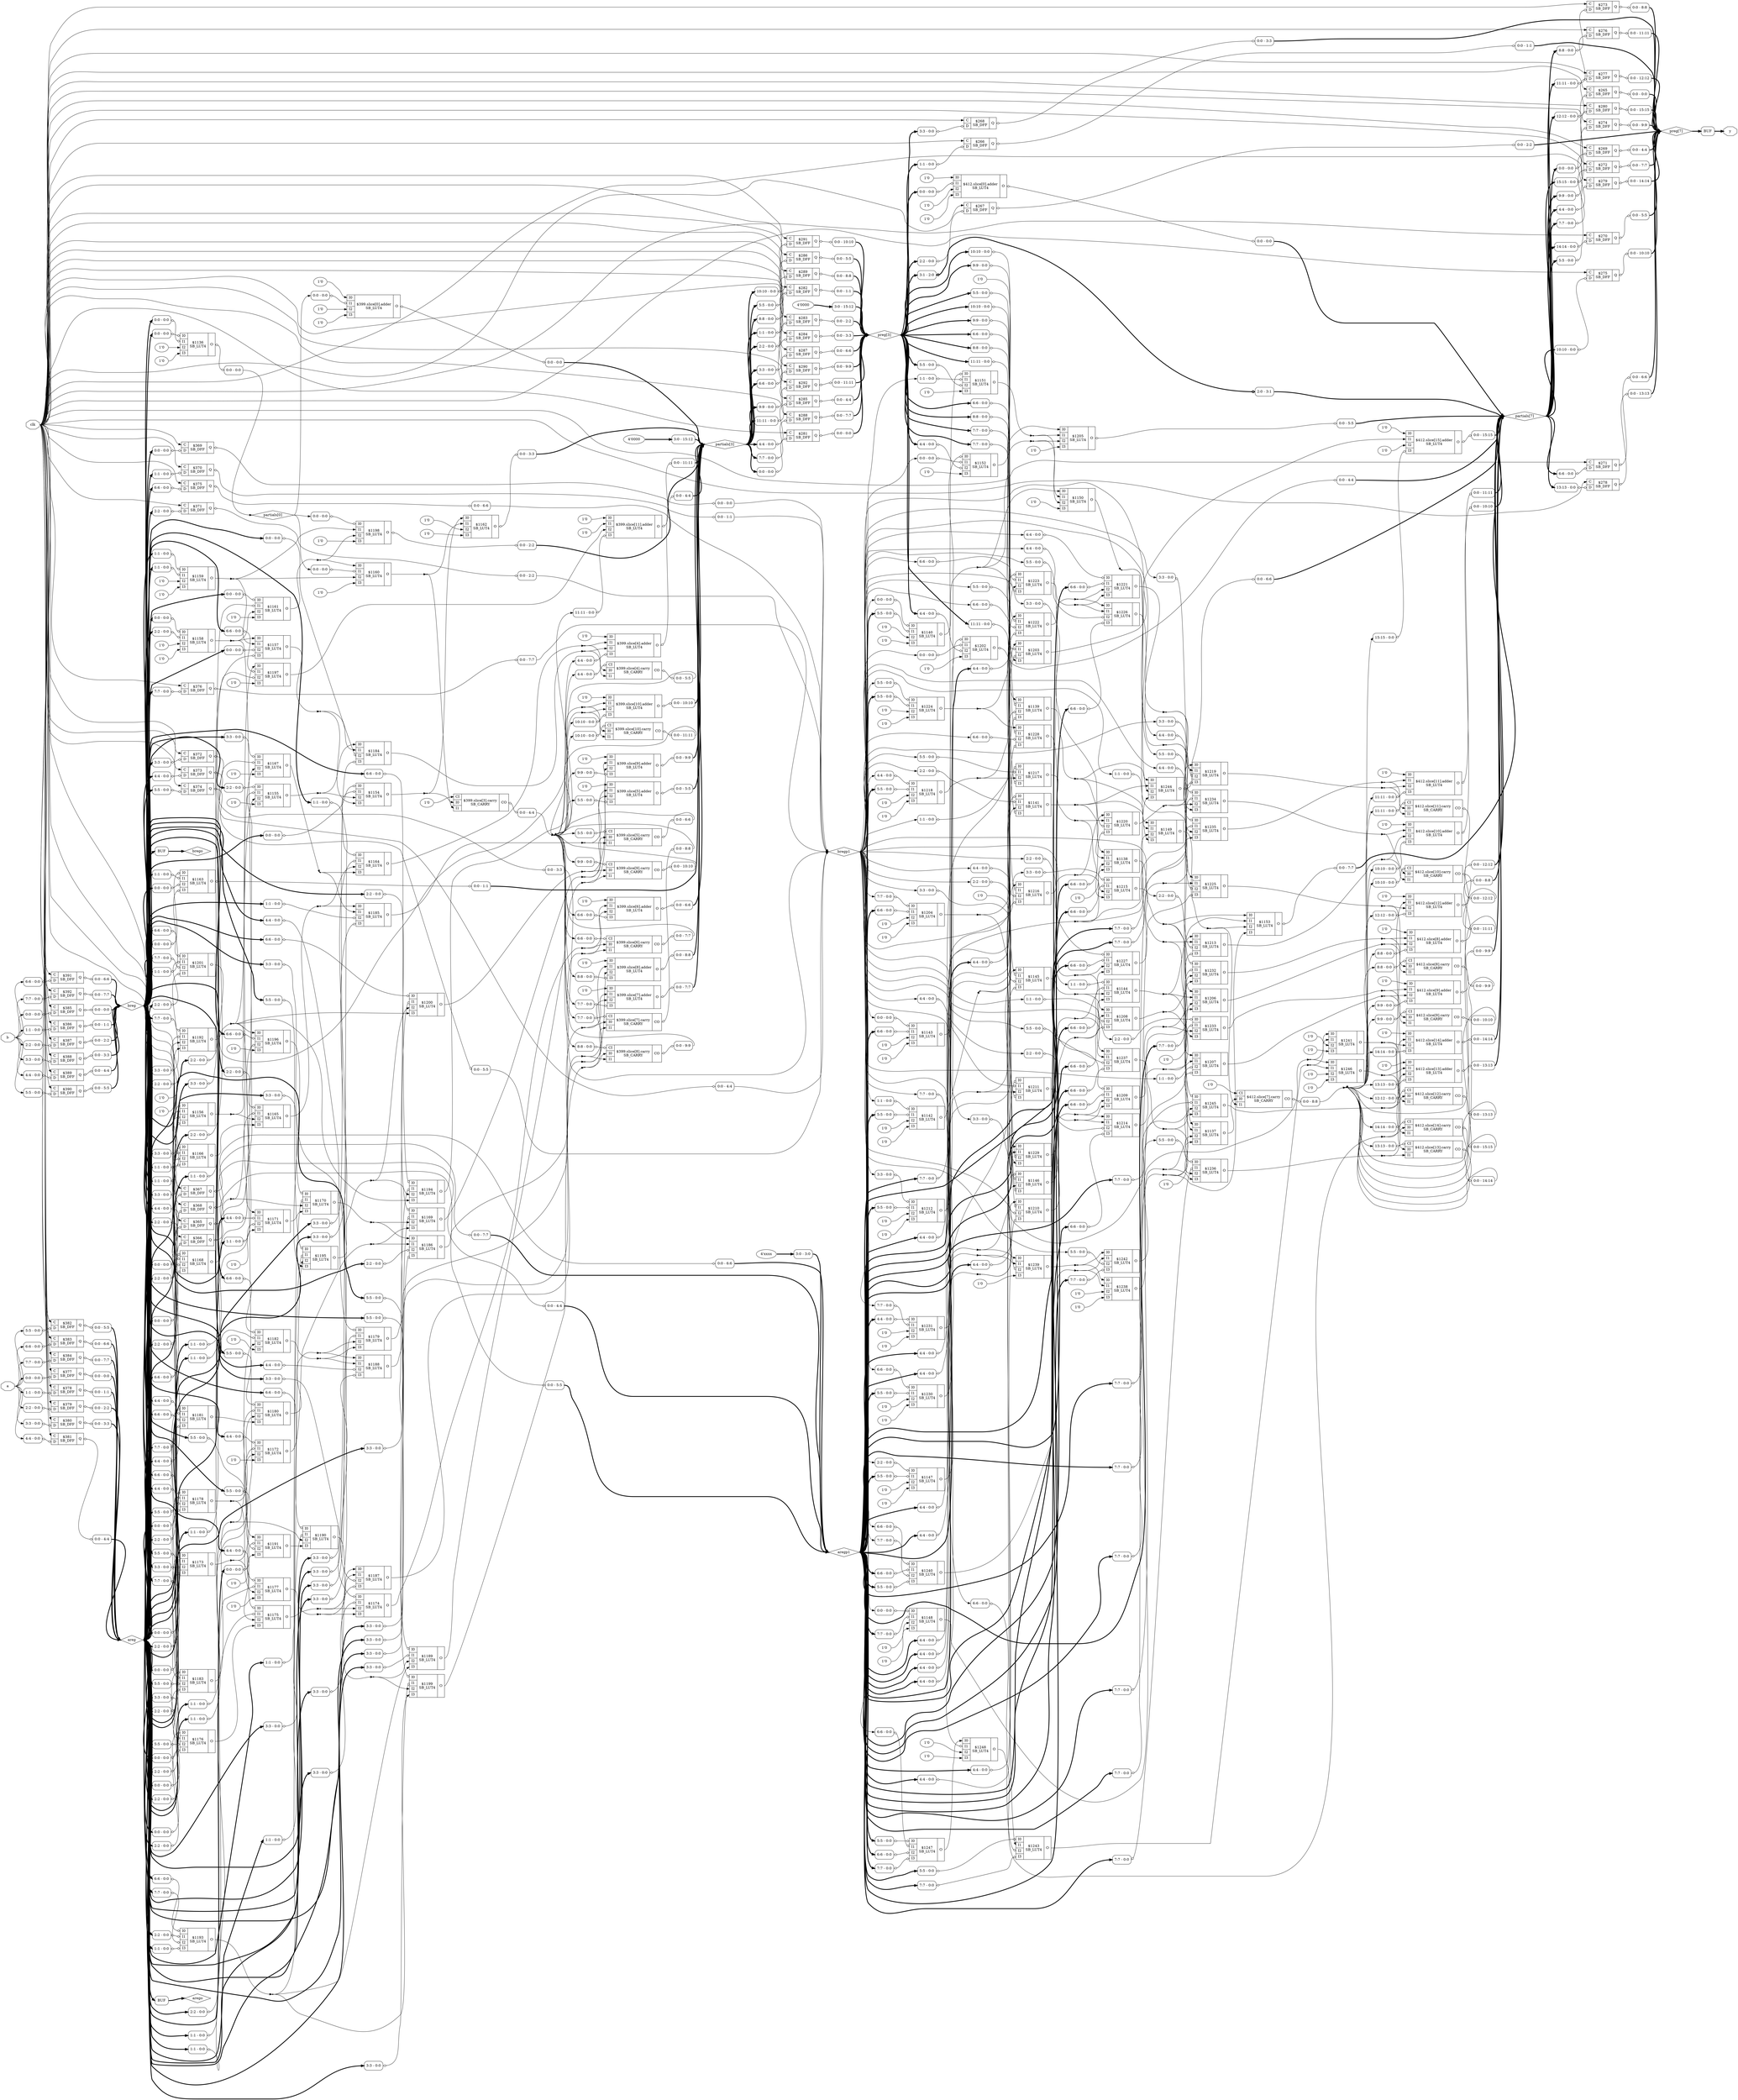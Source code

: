 digraph "multiplier" {
rankdir="LR";
remincross=true;
n109 [ shape=octagon, label="a", color="black", fontcolor="black" ];
n110 [ shape=diamond, label="areg", color="black", fontcolor="black" ];
n111 [ shape=diamond, label="arego", color="black", fontcolor="black" ];
n112 [ shape=diamond, label="aregp1", color="black", fontcolor="black" ];
n113 [ shape=octagon, label="b", color="black", fontcolor="black" ];
n114 [ shape=diamond, label="breg", color="black", fontcolor="black" ];
n115 [ shape=diamond, label="brego", color="black", fontcolor="black" ];
n116 [ shape=diamond, label="bregp1", color="black", fontcolor="black" ];
n117 [ shape=octagon, label="clk", color="black", fontcolor="black" ];
n118 [ shape=diamond, label="partials[0]", color="black", fontcolor="black" ];
n119 [ shape=diamond, label="partials[3]", color="black", fontcolor="black" ];
n120 [ shape=diamond, label="partials[7]", color="black", fontcolor="black" ];
n121 [ shape=diamond, label="preg[3]", color="black", fontcolor="black" ];
n122 [ shape=diamond, label="preg[7]", color="black", fontcolor="black" ];
n123 [ shape=octagon, label="y", color="black", fontcolor="black" ];
v2 [ label="1'0" ];
v3 [ label="1'0" ];
c129 [ shape=record, label="{{<p124> I0|<p125> I1|<p126> I2|<p127> I3}|$1136\nSB_LUT4|{<p128> O}}" ];
x0 [ shape=record, style=rounded, label="<s0> 0:0 - 0:0 " ];
x0:e -> c129:p124:w [arrowhead=odiamond, arrowtail=odiamond, dir=both, color="black", label=""];
x1 [ shape=record, style=rounded, label="<s0> 0:0 - 0:0 " ];
x1:e -> c129:p125:w [arrowhead=odiamond, arrowtail=odiamond, dir=both, color="black", label=""];
x4 [ shape=record, style=rounded, label="<s0> 0:0 - 0:0 " ];
c129:p128:e -> x4:w [arrowhead=odiamond, arrowtail=odiamond, dir=both, color="black", label=""];
v5 [ label="1'0" ];
c130 [ shape=record, label="{{<p124> I0|<p125> I1|<p126> I2|<p127> I3}|$1137\nSB_LUT4|{<p128> O}}" ];
v6 [ label="1'0" ];
c131 [ shape=record, label="{{<p124> I0|<p125> I1|<p126> I2|<p127> I3}|$1138\nSB_LUT4|{<p128> O}}" ];
c132 [ shape=record, label="{{<p124> I0|<p125> I1|<p126> I2|<p127> I3}|$1139\nSB_LUT4|{<p128> O}}" ];
x7 [ shape=record, style=rounded, label="<s0> 5:5 - 0:0 " ];
x7:e -> c132:p125:w [arrowhead=odiamond, arrowtail=odiamond, dir=both, color="black", label=""];
x8 [ shape=record, style=rounded, label="<s0> 1:1 - 0:0 " ];
x8:e -> c132:p126:w [arrowhead=odiamond, arrowtail=odiamond, dir=both, color="black", label=""];
x9 [ shape=record, style=rounded, label="<s0> 4:4 - 0:0 " ];
x9:e -> c132:p127:w [arrowhead=odiamond, arrowtail=odiamond, dir=both, color="black", label=""];
v12 [ label="1'0" ];
v13 [ label="1'0" ];
c133 [ shape=record, label="{{<p124> I0|<p125> I1|<p126> I2|<p127> I3}|$1140\nSB_LUT4|{<p128> O}}" ];
x10 [ shape=record, style=rounded, label="<s0> 0:0 - 0:0 " ];
x10:e -> c133:p124:w [arrowhead=odiamond, arrowtail=odiamond, dir=both, color="black", label=""];
x11 [ shape=record, style=rounded, label="<s0> 5:5 - 0:0 " ];
x11:e -> c133:p125:w [arrowhead=odiamond, arrowtail=odiamond, dir=both, color="black", label=""];
c134 [ shape=record, label="{{<p124> I0|<p125> I1|<p126> I2|<p127> I3}|$1141\nSB_LUT4|{<p128> O}}" ];
x14 [ shape=record, style=rounded, label="<s0> 4:4 - 0:0 " ];
x14:e -> c134:p124:w [arrowhead=odiamond, arrowtail=odiamond, dir=both, color="black", label=""];
x15 [ shape=record, style=rounded, label="<s0> 2:2 - 0:0 " ];
x15:e -> c134:p125:w [arrowhead=odiamond, arrowtail=odiamond, dir=both, color="black", label=""];
x16 [ shape=record, style=rounded, label="<s0> 6:6 - 0:0 " ];
x16:e -> c134:p127:w [arrowhead=odiamond, arrowtail=odiamond, dir=both, color="black", label=""];
v19 [ label="1'0" ];
v20 [ label="1'0" ];
c135 [ shape=record, label="{{<p124> I0|<p125> I1|<p126> I2|<p127> I3}|$1142\nSB_LUT4|{<p128> O}}" ];
x17 [ shape=record, style=rounded, label="<s0> 1:1 - 0:0 " ];
x17:e -> c135:p124:w [arrowhead=odiamond, arrowtail=odiamond, dir=both, color="black", label=""];
x18 [ shape=record, style=rounded, label="<s0> 5:5 - 0:0 " ];
x18:e -> c135:p125:w [arrowhead=odiamond, arrowtail=odiamond, dir=both, color="black", label=""];
v23 [ label="1'0" ];
v24 [ label="1'0" ];
c136 [ shape=record, label="{{<p124> I0|<p125> I1|<p126> I2|<p127> I3}|$1143\nSB_LUT4|{<p128> O}}" ];
x21 [ shape=record, style=rounded, label="<s0> 0:0 - 0:0 " ];
x21:e -> c136:p124:w [arrowhead=odiamond, arrowtail=odiamond, dir=both, color="black", label=""];
x22 [ shape=record, style=rounded, label="<s0> 6:6 - 0:0 " ];
x22:e -> c136:p125:w [arrowhead=odiamond, arrowtail=odiamond, dir=both, color="black", label=""];
c137 [ shape=record, label="{{<p124> I0|<p125> I1|<p126> I2|<p127> I3}|$1144\nSB_LUT4|{<p128> O}}" ];
x25 [ shape=record, style=rounded, label="<s0> 1:1 - 0:0 " ];
x25:e -> c137:p124:w [arrowhead=odiamond, arrowtail=odiamond, dir=both, color="black", label=""];
x26 [ shape=record, style=rounded, label="<s0> 6:6 - 0:0 " ];
x26:e -> c137:p125:w [arrowhead=odiamond, arrowtail=odiamond, dir=both, color="black", label=""];
c138 [ shape=record, label="{{<p124> I0|<p125> I1|<p126> I2|<p127> I3}|$1145\nSB_LUT4|{<p128> O}}" ];
x27 [ shape=record, style=rounded, label="<s0> 6:6 - 0:0 " ];
x27:e -> c138:p125:w [arrowhead=odiamond, arrowtail=odiamond, dir=both, color="black", label=""];
x28 [ shape=record, style=rounded, label="<s0> 2:2 - 0:0 " ];
x28:e -> c138:p126:w [arrowhead=odiamond, arrowtail=odiamond, dir=both, color="black", label=""];
x29 [ shape=record, style=rounded, label="<s0> 4:4 - 0:0 " ];
x29:e -> c138:p127:w [arrowhead=odiamond, arrowtail=odiamond, dir=both, color="black", label=""];
c139 [ shape=record, label="{{<p124> I0|<p125> I1|<p126> I2|<p127> I3}|$1146\nSB_LUT4|{<p128> O}}" ];
x30 [ shape=record, style=rounded, label="<s0> 4:4 - 0:0 " ];
x30:e -> c139:p124:w [arrowhead=odiamond, arrowtail=odiamond, dir=both, color="black", label=""];
x31 [ shape=record, style=rounded, label="<s0> 3:3 - 0:0 " ];
x31:e -> c139:p125:w [arrowhead=odiamond, arrowtail=odiamond, dir=both, color="black", label=""];
x32 [ shape=record, style=rounded, label="<s0> 7:7 - 0:0 " ];
x32:e -> c139:p127:w [arrowhead=odiamond, arrowtail=odiamond, dir=both, color="black", label=""];
v35 [ label="1'0" ];
v36 [ label="1'0" ];
c140 [ shape=record, label="{{<p124> I0|<p125> I1|<p126> I2|<p127> I3}|$1147\nSB_LUT4|{<p128> O}}" ];
x33 [ shape=record, style=rounded, label="<s0> 2:2 - 0:0 " ];
x33:e -> c140:p124:w [arrowhead=odiamond, arrowtail=odiamond, dir=both, color="black", label=""];
x34 [ shape=record, style=rounded, label="<s0> 5:5 - 0:0 " ];
x34:e -> c140:p125:w [arrowhead=odiamond, arrowtail=odiamond, dir=both, color="black", label=""];
v39 [ label="1'0" ];
v40 [ label="1'0" ];
c141 [ shape=record, label="{{<p124> I0|<p125> I1|<p126> I2|<p127> I3}|$1148\nSB_LUT4|{<p128> O}}" ];
x37 [ shape=record, style=rounded, label="<s0> 0:0 - 0:0 " ];
x37:e -> c141:p124:w [arrowhead=odiamond, arrowtail=odiamond, dir=both, color="black", label=""];
x38 [ shape=record, style=rounded, label="<s0> 7:7 - 0:0 " ];
x38:e -> c141:p125:w [arrowhead=odiamond, arrowtail=odiamond, dir=both, color="black", label=""];
c142 [ shape=record, label="{{<p124> I0|<p125> I1|<p126> I2|<p127> I3}|$1149\nSB_LUT4|{<p128> O}}" ];
v41 [ label="1'0" ];
c143 [ shape=record, label="{{<p124> I0|<p125> I1|<p126> I2|<p127> I3}|$1150\nSB_LUT4|{<p128> O}}" ];
v45 [ label="1'0" ];
c144 [ shape=record, label="{{<p124> I0|<p125> I1|<p126> I2|<p127> I3}|$1151\nSB_LUT4|{<p128> O}}" ];
x42 [ shape=record, style=rounded, label="<s0> 4:4 - 0:0 " ];
x42:e -> c144:p124:w [arrowhead=odiamond, arrowtail=odiamond, dir=both, color="black", label=""];
x43 [ shape=record, style=rounded, label="<s0> 1:1 - 0:0 " ];
x43:e -> c144:p125:w [arrowhead=odiamond, arrowtail=odiamond, dir=both, color="black", label=""];
x44 [ shape=record, style=rounded, label="<s0> 5:5 - 0:0 " ];
x44:e -> c144:p126:w [arrowhead=odiamond, arrowtail=odiamond, dir=both, color="black", label=""];
v49 [ label="1'0" ];
c145 [ shape=record, label="{{<p124> I0|<p125> I1|<p126> I2|<p127> I3}|$1152\nSB_LUT4|{<p128> O}}" ];
x46 [ shape=record, style=rounded, label="<s0> 4:4 - 0:0 " ];
x46:e -> c145:p124:w [arrowhead=odiamond, arrowtail=odiamond, dir=both, color="black", label=""];
x47 [ shape=record, style=rounded, label="<s0> 0:0 - 0:0 " ];
x47:e -> c145:p125:w [arrowhead=odiamond, arrowtail=odiamond, dir=both, color="black", label=""];
x48 [ shape=record, style=rounded, label="<s0> 4:4 - 0:0 " ];
x48:e -> c145:p126:w [arrowhead=odiamond, arrowtail=odiamond, dir=both, color="black", label=""];
c146 [ shape=record, label="{{<p124> I0|<p125> I1|<p126> I2|<p127> I3}|$1153\nSB_LUT4|{<p128> O}}" ];
x50 [ shape=record, style=rounded, label="<s0> 0:0 - 7:7 " ];
c146:p128:e -> x50:w [arrowhead=odiamond, arrowtail=odiamond, dir=both, color="black", label=""];
c147 [ shape=record, label="{{<p124> I0|<p125> I1|<p126> I2|<p127> I3}|$1154\nSB_LUT4|{<p128> O}}" ];
x51 [ shape=record, style=rounded, label="<s0> 0:0 - 0:0 " ];
x51:e -> c147:p124:w [arrowhead=odiamond, arrowtail=odiamond, dir=both, color="black", label=""];
x52 [ shape=record, style=rounded, label="<s0> 3:3 - 0:0 " ];
x52:e -> c147:p125:w [arrowhead=odiamond, arrowtail=odiamond, dir=both, color="black", label=""];
v55 [ label="1'0" ];
c148 [ shape=record, label="{{<p124> I0|<p125> I1|<p126> I2|<p127> I3}|$1155\nSB_LUT4|{<p128> O}}" ];
x53 [ shape=record, style=rounded, label="<s0> 2:2 - 0:0 " ];
x53:e -> c148:p124:w [arrowhead=odiamond, arrowtail=odiamond, dir=both, color="black", label=""];
x54 [ shape=record, style=rounded, label="<s0> 1:1 - 0:0 " ];
x54:e -> c148:p125:w [arrowhead=odiamond, arrowtail=odiamond, dir=both, color="black", label=""];
c149 [ shape=record, label="{{<p124> I0|<p125> I1|<p126> I2|<p127> I3}|$1156\nSB_LUT4|{<p128> O}}" ];
x56 [ shape=record, style=rounded, label="<s0> 0:0 - 0:0 " ];
x56:e -> c149:p124:w [arrowhead=odiamond, arrowtail=odiamond, dir=both, color="black", label=""];
x57 [ shape=record, style=rounded, label="<s0> 3:3 - 0:0 " ];
x57:e -> c149:p125:w [arrowhead=odiamond, arrowtail=odiamond, dir=both, color="black", label=""];
x58 [ shape=record, style=rounded, label="<s0> 1:1 - 0:0 " ];
x58:e -> c149:p126:w [arrowhead=odiamond, arrowtail=odiamond, dir=both, color="black", label=""];
x59 [ shape=record, style=rounded, label="<s0> 2:2 - 0:0 " ];
x59:e -> c149:p127:w [arrowhead=odiamond, arrowtail=odiamond, dir=both, color="black", label=""];
c150 [ shape=record, label="{{<p124> I0|<p125> I1|<p126> I2|<p127> I3}|$1157\nSB_LUT4|{<p128> O}}" ];
x60 [ shape=record, style=rounded, label="<s0> 0:0 - 0:0 " ];
x60:e -> c150:p126:w [arrowhead=odiamond, arrowtail=odiamond, dir=both, color="black", label=""];
x61 [ shape=record, style=rounded, label="<s0> 2:2 - 0:0 " ];
x61:e -> c150:p127:w [arrowhead=odiamond, arrowtail=odiamond, dir=both, color="black", label=""];
v64 [ label="1'0" ];
v65 [ label="1'0" ];
c151 [ shape=record, label="{{<p124> I0|<p125> I1|<p126> I2|<p127> I3}|$1158\nSB_LUT4|{<p128> O}}" ];
x62 [ shape=record, style=rounded, label="<s0> 0:0 - 0:0 " ];
x62:e -> c151:p124:w [arrowhead=odiamond, arrowtail=odiamond, dir=both, color="black", label=""];
x63 [ shape=record, style=rounded, label="<s0> 2:2 - 0:0 " ];
x63:e -> c151:p125:w [arrowhead=odiamond, arrowtail=odiamond, dir=both, color="black", label=""];
v68 [ label="1'0" ];
v69 [ label="1'0" ];
c152 [ shape=record, label="{{<p124> I0|<p125> I1|<p126> I2|<p127> I3}|$1159\nSB_LUT4|{<p128> O}}" ];
x66 [ shape=record, style=rounded, label="<s0> 1:1 - 0:0 " ];
x66:e -> c152:p124:w [arrowhead=odiamond, arrowtail=odiamond, dir=both, color="black", label=""];
x67 [ shape=record, style=rounded, label="<s0> 1:1 - 0:0 " ];
x67:e -> c152:p125:w [arrowhead=odiamond, arrowtail=odiamond, dir=both, color="black", label=""];
v71 [ label="1'0" ];
c153 [ shape=record, label="{{<p124> I0|<p125> I1|<p126> I2|<p127> I3}|$1160\nSB_LUT4|{<p128> O}}" ];
x70 [ shape=record, style=rounded, label="<s0> 0:0 - 0:0 " ];
x70:e -> c153:p125:w [arrowhead=odiamond, arrowtail=odiamond, dir=both, color="black", label=""];
v74 [ label="1'0" ];
c154 [ shape=record, label="{{<p124> I0|<p125> I1|<p126> I2|<p127> I3}|$1161\nSB_LUT4|{<p128> O}}" ];
x72 [ shape=record, style=rounded, label="<s0> 0:0 - 0:0 " ];
x72:e -> c154:p124:w [arrowhead=odiamond, arrowtail=odiamond, dir=both, color="black", label=""];
x73 [ shape=record, style=rounded, label="<s0> 2:2 - 0:0 " ];
x73:e -> c154:p125:w [arrowhead=odiamond, arrowtail=odiamond, dir=both, color="black", label=""];
v75 [ label="1'0" ];
v76 [ label="1'0" ];
c155 [ shape=record, label="{{<p124> I0|<p125> I1|<p126> I2|<p127> I3}|$1162\nSB_LUT4|{<p128> O}}" ];
x77 [ shape=record, style=rounded, label="<s0> 0:0 - 3:3 " ];
c155:p128:e -> x77:w [arrowhead=odiamond, arrowtail=odiamond, dir=both, color="black", label=""];
c156 [ shape=record, label="{{<p124> I0|<p125> I1|<p126> I2|<p127> I3}|$1163\nSB_LUT4|{<p128> O}}" ];
x78 [ shape=record, style=rounded, label="<s0> 0:0 - 0:0 " ];
x78:e -> c156:p124:w [arrowhead=odiamond, arrowtail=odiamond, dir=both, color="black", label=""];
x79 [ shape=record, style=rounded, label="<s0> 1:1 - 0:0 " ];
x79:e -> c156:p125:w [arrowhead=odiamond, arrowtail=odiamond, dir=both, color="black", label=""];
x80 [ shape=record, style=rounded, label="<s0> 0:0 - 0:0 " ];
x80:e -> c156:p126:w [arrowhead=odiamond, arrowtail=odiamond, dir=both, color="black", label=""];
x81 [ shape=record, style=rounded, label="<s0> 1:1 - 0:0 " ];
x81:e -> c156:p127:w [arrowhead=odiamond, arrowtail=odiamond, dir=both, color="black", label=""];
x82 [ shape=record, style=rounded, label="<s0> 0:0 - 1:1 " ];
c156:p128:e -> x82:w [arrowhead=odiamond, arrowtail=odiamond, dir=both, color="black", label=""];
c157 [ shape=record, label="{{<p124> I0|<p125> I1|<p126> I2|<p127> I3}|$1164\nSB_LUT4|{<p128> O}}" ];
x83 [ shape=record, style=rounded, label="<s0> 1:1 - 0:0 " ];
x83:e -> c157:p124:w [arrowhead=odiamond, arrowtail=odiamond, dir=both, color="black", label=""];
x84 [ shape=record, style=rounded, label="<s0> 3:3 - 0:0 " ];
x84:e -> c157:p125:w [arrowhead=odiamond, arrowtail=odiamond, dir=both, color="black", label=""];
c158 [ shape=record, label="{{<p124> I0|<p125> I1|<p126> I2|<p127> I3}|$1165\nSB_LUT4|{<p128> O}}" ];
x85 [ shape=record, style=rounded, label="<s0> 2:2 - 0:0 " ];
x85:e -> c158:p124:w [arrowhead=odiamond, arrowtail=odiamond, dir=both, color="black", label=""];
x86 [ shape=record, style=rounded, label="<s0> 1:1 - 0:0 " ];
x86:e -> c158:p125:w [arrowhead=odiamond, arrowtail=odiamond, dir=both, color="black", label=""];
c159 [ shape=record, label="{{<p124> I0|<p125> I1|<p126> I2|<p127> I3}|$1166\nSB_LUT4|{<p128> O}}" ];
x87 [ shape=record, style=rounded, label="<s0> 0:0 - 0:0 " ];
x87:e -> c159:p124:w [arrowhead=odiamond, arrowtail=odiamond, dir=both, color="black", label=""];
x88 [ shape=record, style=rounded, label="<s0> 1:1 - 0:0 " ];
x88:e -> c159:p125:w [arrowhead=odiamond, arrowtail=odiamond, dir=both, color="black", label=""];
x89 [ shape=record, style=rounded, label="<s0> 3:3 - 0:0 " ];
x89:e -> c159:p126:w [arrowhead=odiamond, arrowtail=odiamond, dir=both, color="black", label=""];
x90 [ shape=record, style=rounded, label="<s0> 2:2 - 0:0 " ];
x90:e -> c159:p127:w [arrowhead=odiamond, arrowtail=odiamond, dir=both, color="black", label=""];
v93 [ label="1'0" ];
c160 [ shape=record, label="{{<p124> I0|<p125> I1|<p126> I2|<p127> I3}|$1167\nSB_LUT4|{<p128> O}}" ];
x91 [ shape=record, style=rounded, label="<s0> 3:3 - 0:0 " ];
x91:e -> c160:p124:w [arrowhead=odiamond, arrowtail=odiamond, dir=both, color="black", label=""];
x92 [ shape=record, style=rounded, label="<s0> 1:1 - 0:0 " ];
x92:e -> c160:p125:w [arrowhead=odiamond, arrowtail=odiamond, dir=both, color="black", label=""];
c161 [ shape=record, label="{{<p124> I0|<p125> I1|<p126> I2|<p127> I3}|$1168\nSB_LUT4|{<p128> O}}" ];
x94 [ shape=record, style=rounded, label="<s0> 0:0 - 0:0 " ];
x94:e -> c161:p124:w [arrowhead=odiamond, arrowtail=odiamond, dir=both, color="black", label=""];
x95 [ shape=record, style=rounded, label="<s0> 4:4 - 0:0 " ];
x95:e -> c161:p125:w [arrowhead=odiamond, arrowtail=odiamond, dir=both, color="black", label=""];
x96 [ shape=record, style=rounded, label="<s0> 2:2 - 0:0 " ];
x96:e -> c161:p126:w [arrowhead=odiamond, arrowtail=odiamond, dir=both, color="black", label=""];
x97 [ shape=record, style=rounded, label="<s0> 2:2 - 0:0 " ];
x97:e -> c161:p127:w [arrowhead=odiamond, arrowtail=odiamond, dir=both, color="black", label=""];
c162 [ shape=record, label="{{<p124> I0|<p125> I1|<p126> I2|<p127> I3}|$1169\nSB_LUT4|{<p128> O}}" ];
x98 [ shape=record, style=rounded, label="<s0> 2:2 - 0:0 " ];
x98:e -> c162:p124:w [arrowhead=odiamond, arrowtail=odiamond, dir=both, color="black", label=""];
x99 [ shape=record, style=rounded, label="<s0> 3:3 - 0:0 " ];
x99:e -> c162:p125:w [arrowhead=odiamond, arrowtail=odiamond, dir=both, color="black", label=""];
c163 [ shape=record, label="{{<p124> I0|<p125> I1|<p126> I2|<p127> I3}|$1170\nSB_LUT4|{<p128> O}}" ];
x100 [ shape=record, style=rounded, label="<s0> 3:3 - 0:0 " ];
x100:e -> c163:p124:w [arrowhead=odiamond, arrowtail=odiamond, dir=both, color="black", label=""];
x101 [ shape=record, style=rounded, label="<s0> 1:1 - 0:0 " ];
x101:e -> c163:p125:w [arrowhead=odiamond, arrowtail=odiamond, dir=both, color="black", label=""];
v104 [ label="1'0" ];
c164 [ shape=record, label="{{<p124> I0|<p125> I1|<p126> I2|<p127> I3}|$1171\nSB_LUT4|{<p128> O}}" ];
x102 [ shape=record, style=rounded, label="<s0> 4:4 - 0:0 " ];
x102:e -> c164:p125:w [arrowhead=odiamond, arrowtail=odiamond, dir=both, color="black", label=""];
x103 [ shape=record, style=rounded, label="<s0> 2:2 - 0:0 " ];
x103:e -> c164:p126:w [arrowhead=odiamond, arrowtail=odiamond, dir=both, color="black", label=""];
v107 [ label="1'0" ];
c165 [ shape=record, label="{{<p124> I0|<p125> I1|<p126> I2|<p127> I3}|$1172\nSB_LUT4|{<p128> O}}" ];
x105 [ shape=record, style=rounded, label="<s0> 4:4 - 0:0 " ];
x105:e -> c165:p124:w [arrowhead=odiamond, arrowtail=odiamond, dir=both, color="black", label=""];
x106 [ shape=record, style=rounded, label="<s0> 1:1 - 0:0 " ];
x106:e -> c165:p125:w [arrowhead=odiamond, arrowtail=odiamond, dir=both, color="black", label=""];
c166 [ shape=record, label="{{<p124> I0|<p125> I1|<p126> I2|<p127> I3}|$1173\nSB_LUT4|{<p128> O}}" ];
x108 [ shape=record, style=rounded, label="<s0> 0:0 - 0:0 " ];
x108:e -> c166:p124:w [arrowhead=odiamond, arrowtail=odiamond, dir=both, color="black", label=""];
x109 [ shape=record, style=rounded, label="<s0> 5:5 - 0:0 " ];
x109:e -> c166:p125:w [arrowhead=odiamond, arrowtail=odiamond, dir=both, color="black", label=""];
x110 [ shape=record, style=rounded, label="<s0> 3:3 - 0:0 " ];
x110:e -> c166:p126:w [arrowhead=odiamond, arrowtail=odiamond, dir=both, color="black", label=""];
x111 [ shape=record, style=rounded, label="<s0> 2:2 - 0:0 " ];
x111:e -> c166:p127:w [arrowhead=odiamond, arrowtail=odiamond, dir=both, color="black", label=""];
c167 [ shape=record, label="{{<p124> I0|<p125> I1|<p126> I2|<p127> I3}|$1174\nSB_LUT4|{<p128> O}}" ];
x112 [ shape=record, style=rounded, label="<s0> 3:3 - 0:0 " ];
x112:e -> c167:p124:w [arrowhead=odiamond, arrowtail=odiamond, dir=both, color="black", label=""];
x113 [ shape=record, style=rounded, label="<s0> 3:3 - 0:0 " ];
x113:e -> c167:p125:w [arrowhead=odiamond, arrowtail=odiamond, dir=both, color="black", label=""];
c168 [ shape=record, label="{{<p124> I0|<p125> I1|<p126> I2|<p127> I3}|$1175\nSB_LUT4|{<p128> O}}" ];
x114 [ shape=record, style=rounded, label="<s0> 4:4 - 0:0 " ];
x114:e -> c168:p124:w [arrowhead=odiamond, arrowtail=odiamond, dir=both, color="black", label=""];
x115 [ shape=record, style=rounded, label="<s0> 1:1 - 0:0 " ];
x115:e -> c168:p125:w [arrowhead=odiamond, arrowtail=odiamond, dir=both, color="black", label=""];
c169 [ shape=record, label="{{<p124> I0|<p125> I1|<p126> I2|<p127> I3}|$1176\nSB_LUT4|{<p128> O}}" ];
x116 [ shape=record, style=rounded, label="<s0> 0:0 - 0:0 " ];
x116:e -> c169:p124:w [arrowhead=odiamond, arrowtail=odiamond, dir=both, color="black", label=""];
x117 [ shape=record, style=rounded, label="<s0> 3:3 - 0:0 " ];
x117:e -> c169:p125:w [arrowhead=odiamond, arrowtail=odiamond, dir=both, color="black", label=""];
x118 [ shape=record, style=rounded, label="<s0> 5:5 - 0:0 " ];
x118:e -> c169:p126:w [arrowhead=odiamond, arrowtail=odiamond, dir=both, color="black", label=""];
x119 [ shape=record, style=rounded, label="<s0> 2:2 - 0:0 " ];
x119:e -> c169:p127:w [arrowhead=odiamond, arrowtail=odiamond, dir=both, color="black", label=""];
v122 [ label="1'0" ];
c170 [ shape=record, label="{{<p124> I0|<p125> I1|<p126> I2|<p127> I3}|$1177\nSB_LUT4|{<p128> O}}" ];
x120 [ shape=record, style=rounded, label="<s0> 5:5 - 0:0 " ];
x120:e -> c170:p124:w [arrowhead=odiamond, arrowtail=odiamond, dir=both, color="black", label=""];
x121 [ shape=record, style=rounded, label="<s0> 1:1 - 0:0 " ];
x121:e -> c170:p125:w [arrowhead=odiamond, arrowtail=odiamond, dir=both, color="black", label=""];
c171 [ shape=record, label="{{<p124> I0|<p125> I1|<p126> I2|<p127> I3}|$1178\nSB_LUT4|{<p128> O}}" ];
x123 [ shape=record, style=rounded, label="<s0> 0:0 - 0:0 " ];
x123:e -> c171:p124:w [arrowhead=odiamond, arrowtail=odiamond, dir=both, color="black", label=""];
x124 [ shape=record, style=rounded, label="<s0> 6:6 - 0:0 " ];
x124:e -> c171:p125:w [arrowhead=odiamond, arrowtail=odiamond, dir=both, color="black", label=""];
x125 [ shape=record, style=rounded, label="<s0> 4:4 - 0:0 " ];
x125:e -> c171:p126:w [arrowhead=odiamond, arrowtail=odiamond, dir=both, color="black", label=""];
x126 [ shape=record, style=rounded, label="<s0> 2:2 - 0:0 " ];
x126:e -> c171:p127:w [arrowhead=odiamond, arrowtail=odiamond, dir=both, color="black", label=""];
c172 [ shape=record, label="{{<p124> I0|<p125> I1|<p126> I2|<p127> I3}|$1179\nSB_LUT4|{<p128> O}}" ];
x127 [ shape=record, style=rounded, label="<s0> 4:4 - 0:0 " ];
x127:e -> c172:p124:w [arrowhead=odiamond, arrowtail=odiamond, dir=both, color="black", label=""];
x128 [ shape=record, style=rounded, label="<s0> 3:3 - 0:0 " ];
x128:e -> c172:p125:w [arrowhead=odiamond, arrowtail=odiamond, dir=both, color="black", label=""];
c173 [ shape=record, label="{{<p124> I0|<p125> I1|<p126> I2|<p127> I3}|$1180\nSB_LUT4|{<p128> O}}" ];
x129 [ shape=record, style=rounded, label="<s0> 5:5 - 0:0 " ];
x129:e -> c173:p124:w [arrowhead=odiamond, arrowtail=odiamond, dir=both, color="black", label=""];
x130 [ shape=record, style=rounded, label="<s0> 1:1 - 0:0 " ];
x130:e -> c173:p125:w [arrowhead=odiamond, arrowtail=odiamond, dir=both, color="black", label=""];
c174 [ shape=record, label="{{<p124> I0|<p125> I1|<p126> I2|<p127> I3}|$1181\nSB_LUT4|{<p128> O}}" ];
x131 [ shape=record, style=rounded, label="<s0> 0:0 - 0:0 " ];
x131:e -> c174:p124:w [arrowhead=odiamond, arrowtail=odiamond, dir=both, color="black", label=""];
x132 [ shape=record, style=rounded, label="<s0> 4:4 - 0:0 " ];
x132:e -> c174:p125:w [arrowhead=odiamond, arrowtail=odiamond, dir=both, color="black", label=""];
x133 [ shape=record, style=rounded, label="<s0> 6:6 - 0:0 " ];
x133:e -> c174:p126:w [arrowhead=odiamond, arrowtail=odiamond, dir=both, color="black", label=""];
x134 [ shape=record, style=rounded, label="<s0> 2:2 - 0:0 " ];
x134:e -> c174:p127:w [arrowhead=odiamond, arrowtail=odiamond, dir=both, color="black", label=""];
v137 [ label="1'0" ];
c175 [ shape=record, label="{{<p124> I0|<p125> I1|<p126> I2|<p127> I3}|$1182\nSB_LUT4|{<p128> O}}" ];
x135 [ shape=record, style=rounded, label="<s0> 6:6 - 0:0 " ];
x135:e -> c175:p124:w [arrowhead=odiamond, arrowtail=odiamond, dir=both, color="black", label=""];
x136 [ shape=record, style=rounded, label="<s0> 1:1 - 0:0 " ];
x136:e -> c175:p125:w [arrowhead=odiamond, arrowtail=odiamond, dir=both, color="black", label=""];
c176 [ shape=record, label="{{<p124> I0|<p125> I1|<p126> I2|<p127> I3}|$1183\nSB_LUT4|{<p128> O}}" ];
x138 [ shape=record, style=rounded, label="<s0> 0:0 - 0:0 " ];
x138:e -> c176:p124:w [arrowhead=odiamond, arrowtail=odiamond, dir=both, color="black", label=""];
x139 [ shape=record, style=rounded, label="<s0> 7:7 - 0:0 " ];
x139:e -> c176:p125:w [arrowhead=odiamond, arrowtail=odiamond, dir=both, color="black", label=""];
x140 [ shape=record, style=rounded, label="<s0> 5:5 - 0:0 " ];
x140:e -> c176:p126:w [arrowhead=odiamond, arrowtail=odiamond, dir=both, color="black", label=""];
x141 [ shape=record, style=rounded, label="<s0> 2:2 - 0:0 " ];
x141:e -> c176:p127:w [arrowhead=odiamond, arrowtail=odiamond, dir=both, color="black", label=""];
c177 [ shape=record, label="{{<p124> I0|<p125> I1|<p126> I2|<p127> I3}|$1184\nSB_LUT4|{<p128> O}}" ];
x142 [ shape=record, style=rounded, label="<s0> 0:0 - 0:0 " ];
x142:e -> c177:p126:w [arrowhead=odiamond, arrowtail=odiamond, dir=both, color="black", label=""];
x143 [ shape=record, style=rounded, label="<s0> 3:3 - 0:0 " ];
x143:e -> c177:p127:w [arrowhead=odiamond, arrowtail=odiamond, dir=both, color="black", label=""];
c178 [ shape=record, label="{{<p124> I0|<p125> I1|<p126> I2|<p127> I3}|$1185\nSB_LUT4|{<p128> O}}" ];
x144 [ shape=record, style=rounded, label="<s0> 1:1 - 0:0 " ];
x144:e -> c178:p126:w [arrowhead=odiamond, arrowtail=odiamond, dir=both, color="black", label=""];
x145 [ shape=record, style=rounded, label="<s0> 3:3 - 0:0 " ];
x145:e -> c178:p127:w [arrowhead=odiamond, arrowtail=odiamond, dir=both, color="black", label=""];
c179 [ shape=record, label="{{<p124> I0|<p125> I1|<p126> I2|<p127> I3}|$1186\nSB_LUT4|{<p128> O}}" ];
x146 [ shape=record, style=rounded, label="<s0> 2:2 - 0:0 " ];
x146:e -> c179:p126:w [arrowhead=odiamond, arrowtail=odiamond, dir=both, color="black", label=""];
x147 [ shape=record, style=rounded, label="<s0> 3:3 - 0:0 " ];
x147:e -> c179:p127:w [arrowhead=odiamond, arrowtail=odiamond, dir=both, color="black", label=""];
c180 [ shape=record, label="{{<p124> I0|<p125> I1|<p126> I2|<p127> I3}|$1187\nSB_LUT4|{<p128> O}}" ];
x148 [ shape=record, style=rounded, label="<s0> 3:3 - 0:0 " ];
x148:e -> c180:p126:w [arrowhead=odiamond, arrowtail=odiamond, dir=both, color="black", label=""];
x149 [ shape=record, style=rounded, label="<s0> 3:3 - 0:0 " ];
x149:e -> c180:p127:w [arrowhead=odiamond, arrowtail=odiamond, dir=both, color="black", label=""];
c181 [ shape=record, label="{{<p124> I0|<p125> I1|<p126> I2|<p127> I3}|$1188\nSB_LUT4|{<p128> O}}" ];
x150 [ shape=record, style=rounded, label="<s0> 4:4 - 0:0 " ];
x150:e -> c181:p126:w [arrowhead=odiamond, arrowtail=odiamond, dir=both, color="black", label=""];
x151 [ shape=record, style=rounded, label="<s0> 3:3 - 0:0 " ];
x151:e -> c181:p127:w [arrowhead=odiamond, arrowtail=odiamond, dir=both, color="black", label=""];
c182 [ shape=record, label="{{<p124> I0|<p125> I1|<p126> I2|<p127> I3}|$1189\nSB_LUT4|{<p128> O}}" ];
x152 [ shape=record, style=rounded, label="<s0> 5:5 - 0:0 " ];
x152:e -> c182:p124:w [arrowhead=odiamond, arrowtail=odiamond, dir=both, color="black", label=""];
x153 [ shape=record, style=rounded, label="<s0> 3:3 - 0:0 " ];
x153:e -> c182:p125:w [arrowhead=odiamond, arrowtail=odiamond, dir=both, color="black", label=""];
c183 [ shape=record, label="{{<p124> I0|<p125> I1|<p126> I2|<p127> I3}|$1190\nSB_LUT4|{<p128> O}}" ];
x154 [ shape=record, style=rounded, label="<s0> 6:6 - 0:0 " ];
x154:e -> c183:p124:w [arrowhead=odiamond, arrowtail=odiamond, dir=both, color="black", label=""];
x155 [ shape=record, style=rounded, label="<s0> 1:1 - 0:0 " ];
x155:e -> c183:p125:w [arrowhead=odiamond, arrowtail=odiamond, dir=both, color="black", label=""];
v158 [ label="1'0" ];
c184 [ shape=record, label="{{<p124> I0|<p125> I1|<p126> I2|<p127> I3}|$1191\nSB_LUT4|{<p128> O}}" ];
x156 [ shape=record, style=rounded, label="<s0> 0:0 - 0:0 " ];
x156:e -> c184:p125:w [arrowhead=odiamond, arrowtail=odiamond, dir=both, color="black", label=""];
x157 [ shape=record, style=rounded, label="<s0> 5:5 - 0:0 " ];
x157:e -> c184:p126:w [arrowhead=odiamond, arrowtail=odiamond, dir=both, color="black", label=""];
v161 [ label="1'0" ];
v162 [ label="1'0" ];
c185 [ shape=record, label="{{<p124> I0|<p125> I1|<p126> I2|<p127> I3}|$1192\nSB_LUT4|{<p128> O}}" ];
x159 [ shape=record, style=rounded, label="<s0> 7:7 - 0:0 " ];
x159:e -> c185:p124:w [arrowhead=odiamond, arrowtail=odiamond, dir=both, color="black", label=""];
x160 [ shape=record, style=rounded, label="<s0> 2:2 - 0:0 " ];
x160:e -> c185:p125:w [arrowhead=odiamond, arrowtail=odiamond, dir=both, color="black", label=""];
c186 [ shape=record, label="{{<p124> I0|<p125> I1|<p126> I2|<p127> I3}|$1193\nSB_LUT4|{<p128> O}}" ];
x163 [ shape=record, style=rounded, label="<s0> 6:6 - 0:0 " ];
x163:e -> c186:p124:w [arrowhead=odiamond, arrowtail=odiamond, dir=both, color="black", label=""];
x164 [ shape=record, style=rounded, label="<s0> 2:2 - 0:0 " ];
x164:e -> c186:p125:w [arrowhead=odiamond, arrowtail=odiamond, dir=both, color="black", label=""];
x165 [ shape=record, style=rounded, label="<s0> 7:7 - 0:0 " ];
x165:e -> c186:p126:w [arrowhead=odiamond, arrowtail=odiamond, dir=both, color="black", label=""];
x166 [ shape=record, style=rounded, label="<s0> 1:1 - 0:0 " ];
x166:e -> c186:p127:w [arrowhead=odiamond, arrowtail=odiamond, dir=both, color="black", label=""];
c187 [ shape=record, label="{{<p124> I0|<p125> I1|<p126> I2|<p127> I3}|$1194\nSB_LUT4|{<p128> O}}" ];
x167 [ shape=record, style=rounded, label="<s0> 6:6 - 0:0 " ];
x167:e -> c187:p124:w [arrowhead=odiamond, arrowtail=odiamond, dir=both, color="black", label=""];
x168 [ shape=record, style=rounded, label="<s0> 3:3 - 0:0 " ];
x168:e -> c187:p125:w [arrowhead=odiamond, arrowtail=odiamond, dir=both, color="black", label=""];
c188 [ shape=record, label="{{<p124> I0|<p125> I1|<p126> I2|<p127> I3}|$1195\nSB_LUT4|{<p128> O}}" ];
x169 [ shape=record, style=rounded, label="<s0> 5:5 - 0:0 " ];
x169:e -> c188:p124:w [arrowhead=odiamond, arrowtail=odiamond, dir=both, color="black", label=""];
x170 [ shape=record, style=rounded, label="<s0> 3:3 - 0:0 " ];
x170:e -> c188:p125:w [arrowhead=odiamond, arrowtail=odiamond, dir=both, color="black", label=""];
v173 [ label="1'0" ];
c189 [ shape=record, label="{{<p124> I0|<p125> I1|<p126> I2|<p127> I3}|$1196\nSB_LUT4|{<p128> O}}" ];
x171 [ shape=record, style=rounded, label="<s0> 6:6 - 0:0 " ];
x171:e -> c189:p125:w [arrowhead=odiamond, arrowtail=odiamond, dir=both, color="black", label=""];
x172 [ shape=record, style=rounded, label="<s0> 1:1 - 0:0 " ];
x172:e -> c189:p126:w [arrowhead=odiamond, arrowtail=odiamond, dir=both, color="black", label=""];
v176 [ label="1'0" ];
c190 [ shape=record, label="{{<p124> I0|<p125> I1|<p126> I2|<p127> I3}|$1197\nSB_LUT4|{<p128> O}}" ];
x174 [ shape=record, style=rounded, label="<s0> 6:6 - 0:0 " ];
x174:e -> c190:p125:w [arrowhead=odiamond, arrowtail=odiamond, dir=both, color="black", label=""];
x175 [ shape=record, style=rounded, label="<s0> 3:3 - 0:0 " ];
x175:e -> c190:p126:w [arrowhead=odiamond, arrowtail=odiamond, dir=both, color="black", label=""];
v178 [ label="1'0" ];
c191 [ shape=record, label="{{<p124> I0|<p125> I1|<p126> I2|<p127> I3}|$1198\nSB_LUT4|{<p128> O}}" ];
x177 [ shape=record, style=rounded, label="<s0> 0:0 - 0:0 " ];
x177:e -> c191:p124:w [arrowhead=odiamond, arrowtail=odiamond, dir=both, color="black", label=""];
x179 [ shape=record, style=rounded, label="<s0> 0:0 - 2:2 " ];
c191:p128:e -> x179:w [arrowhead=odiamond, arrowtail=odiamond, dir=both, color="black", label=""];
c192 [ shape=record, label="{{<p124> I0|<p125> I1|<p126> I2|<p127> I3}|$1199\nSB_LUT4|{<p128> O}}" ];
x180 [ shape=record, style=rounded, label="<s0> 5:5 - 0:0 " ];
x180:e -> c192:p124:w [arrowhead=odiamond, arrowtail=odiamond, dir=both, color="black", label=""];
x181 [ shape=record, style=rounded, label="<s0> 3:3 - 0:0 " ];
x181:e -> c192:p125:w [arrowhead=odiamond, arrowtail=odiamond, dir=both, color="black", label=""];
c193 [ shape=record, label="{{<p124> I0|<p125> I1|<p126> I2|<p127> I3}|$1200\nSB_LUT4|{<p128> O}}" ];
x182 [ shape=record, style=rounded, label="<s0> 6:6 - 0:0 " ];
x182:e -> c193:p124:w [arrowhead=odiamond, arrowtail=odiamond, dir=both, color="black", label=""];
x183 [ shape=record, style=rounded, label="<s0> 3:3 - 0:0 " ];
x183:e -> c193:p125:w [arrowhead=odiamond, arrowtail=odiamond, dir=both, color="black", label=""];
c194 [ shape=record, label="{{<p124> I0|<p125> I1|<p126> I2|<p127> I3}|$1201\nSB_LUT4|{<p128> O}}" ];
x184 [ shape=record, style=rounded, label="<s0> 6:6 - 0:0 " ];
x184:e -> c194:p124:w [arrowhead=odiamond, arrowtail=odiamond, dir=both, color="black", label=""];
x185 [ shape=record, style=rounded, label="<s0> 2:2 - 0:0 " ];
x185:e -> c194:p125:w [arrowhead=odiamond, arrowtail=odiamond, dir=both, color="black", label=""];
x186 [ shape=record, style=rounded, label="<s0> 7:7 - 0:0 " ];
x186:e -> c194:p126:w [arrowhead=odiamond, arrowtail=odiamond, dir=both, color="black", label=""];
x187 [ shape=record, style=rounded, label="<s0> 3:3 - 0:0 " ];
x187:e -> c194:p127:w [arrowhead=odiamond, arrowtail=odiamond, dir=both, color="black", label=""];
v191 [ label="1'0" ];
c195 [ shape=record, label="{{<p124> I0|<p125> I1|<p126> I2|<p127> I3}|$1202\nSB_LUT4|{<p128> O}}" ];
x188 [ shape=record, style=rounded, label="<s0> 4:4 - 0:0 " ];
x188:e -> c195:p124:w [arrowhead=odiamond, arrowtail=odiamond, dir=both, color="black", label=""];
x189 [ shape=record, style=rounded, label="<s0> 0:0 - 0:0 " ];
x189:e -> c195:p125:w [arrowhead=odiamond, arrowtail=odiamond, dir=both, color="black", label=""];
x190 [ shape=record, style=rounded, label="<s0> 4:4 - 0:0 " ];
x190:e -> c195:p126:w [arrowhead=odiamond, arrowtail=odiamond, dir=both, color="black", label=""];
x192 [ shape=record, style=rounded, label="<s0> 0:0 - 4:4 " ];
c195:p128:e -> x192:w [arrowhead=odiamond, arrowtail=odiamond, dir=both, color="black", label=""];
v195 [ label="1'0" ];
c196 [ shape=record, label="{{<p124> I0|<p125> I1|<p126> I2|<p127> I3}|$1203\nSB_LUT4|{<p128> O}}" ];
x193 [ shape=record, style=rounded, label="<s0> 6:6 - 0:0 " ];
x193:e -> c196:p125:w [arrowhead=odiamond, arrowtail=odiamond, dir=both, color="black", label=""];
x194 [ shape=record, style=rounded, label="<s0> 7:7 - 0:0 " ];
x194:e -> c196:p126:w [arrowhead=odiamond, arrowtail=odiamond, dir=both, color="black", label=""];
v198 [ label="1'0" ];
v199 [ label="1'0" ];
c197 [ shape=record, label="{{<p124> I0|<p125> I1|<p126> I2|<p127> I3}|$1204\nSB_LUT4|{<p128> O}}" ];
x196 [ shape=record, style=rounded, label="<s0> 7:7 - 0:0 " ];
x196:e -> c197:p124:w [arrowhead=odiamond, arrowtail=odiamond, dir=both, color="black", label=""];
x197 [ shape=record, style=rounded, label="<s0> 6:6 - 0:0 " ];
x197:e -> c197:p125:w [arrowhead=odiamond, arrowtail=odiamond, dir=both, color="black", label=""];
v200 [ label="1'0" ];
c198 [ shape=record, label="{{<p124> I0|<p125> I1|<p126> I2|<p127> I3}|$1205\nSB_LUT4|{<p128> O}}" ];
x201 [ shape=record, style=rounded, label="<s0> 0:0 - 5:5 " ];
c198:p128:e -> x201:w [arrowhead=odiamond, arrowtail=odiamond, dir=both, color="black", label=""];
v202 [ label="1'0" ];
c199 [ shape=record, label="{{<p124> I0|<p125> I1|<p126> I2|<p127> I3}|$1206\nSB_LUT4|{<p128> O}}" ];
c200 [ shape=record, label="{{<p124> I0|<p125> I1|<p126> I2|<p127> I3}|$1207\nSB_LUT4|{<p128> O}}" ];
x203 [ shape=record, style=rounded, label="<s0> 1:1 - 0:0 " ];
x203:e -> c200:p126:w [arrowhead=odiamond, arrowtail=odiamond, dir=both, color="black", label=""];
x204 [ shape=record, style=rounded, label="<s0> 7:7 - 0:0 " ];
x204:e -> c200:p127:w [arrowhead=odiamond, arrowtail=odiamond, dir=both, color="black", label=""];
c201 [ shape=record, label="{{<p124> I0|<p125> I1|<p126> I2|<p127> I3}|$1208\nSB_LUT4|{<p128> O}}" ];
x205 [ shape=record, style=rounded, label="<s0> 1:1 - 0:0 " ];
x205:e -> c201:p126:w [arrowhead=odiamond, arrowtail=odiamond, dir=both, color="black", label=""];
x206 [ shape=record, style=rounded, label="<s0> 6:6 - 0:0 " ];
x206:e -> c201:p127:w [arrowhead=odiamond, arrowtail=odiamond, dir=both, color="black", label=""];
c202 [ shape=record, label="{{<p124> I0|<p125> I1|<p126> I2|<p127> I3}|$1209\nSB_LUT4|{<p128> O}}" ];
x207 [ shape=record, style=rounded, label="<s0> 2:2 - 0:0 " ];
x207:e -> c202:p124:w [arrowhead=odiamond, arrowtail=odiamond, dir=both, color="black", label=""];
x208 [ shape=record, style=rounded, label="<s0> 6:6 - 0:0 " ];
x208:e -> c202:p125:w [arrowhead=odiamond, arrowtail=odiamond, dir=both, color="black", label=""];
c203 [ shape=record, label="{{<p124> I0|<p125> I1|<p126> I2|<p127> I3}|$1210\nSB_LUT4|{<p128> O}}" ];
x209 [ shape=record, style=rounded, label="<s0> 7:7 - 0:0 " ];
x209:e -> c203:p125:w [arrowhead=odiamond, arrowtail=odiamond, dir=both, color="black", label=""];
x210 [ shape=record, style=rounded, label="<s0> 3:3 - 0:0 " ];
x210:e -> c203:p126:w [arrowhead=odiamond, arrowtail=odiamond, dir=both, color="black", label=""];
x211 [ shape=record, style=rounded, label="<s0> 4:4 - 0:0 " ];
x211:e -> c203:p127:w [arrowhead=odiamond, arrowtail=odiamond, dir=both, color="black", label=""];
c204 [ shape=record, label="{{<p124> I0|<p125> I1|<p126> I2|<p127> I3}|$1211\nSB_LUT4|{<p128> O}}" ];
x212 [ shape=record, style=rounded, label="<s0> 4:4 - 0:0 " ];
x212:e -> c204:p124:w [arrowhead=odiamond, arrowtail=odiamond, dir=both, color="black", label=""];
x213 [ shape=record, style=rounded, label="<s0> 4:4 - 0:0 " ];
x213:e -> c204:p125:w [arrowhead=odiamond, arrowtail=odiamond, dir=both, color="black", label=""];
x214 [ shape=record, style=rounded, label="<s0> 8:8 - 0:0 " ];
x214:e -> c204:p127:w [arrowhead=odiamond, arrowtail=odiamond, dir=both, color="black", label=""];
v217 [ label="1'0" ];
v218 [ label="1'0" ];
c205 [ shape=record, label="{{<p124> I0|<p125> I1|<p126> I2|<p127> I3}|$1212\nSB_LUT4|{<p128> O}}" ];
x215 [ shape=record, style=rounded, label="<s0> 3:3 - 0:0 " ];
x215:e -> c205:p124:w [arrowhead=odiamond, arrowtail=odiamond, dir=both, color="black", label=""];
x216 [ shape=record, style=rounded, label="<s0> 5:5 - 0:0 " ];
x216:e -> c205:p125:w [arrowhead=odiamond, arrowtail=odiamond, dir=both, color="black", label=""];
c206 [ shape=record, label="{{<p124> I0|<p125> I1|<p126> I2|<p127> I3}|$1213\nSB_LUT4|{<p128> O}}" ];
x219 [ shape=record, style=rounded, label="<s0> 2:2 - 0:0 " ];
x219:e -> c206:p126:w [arrowhead=odiamond, arrowtail=odiamond, dir=both, color="black", label=""];
x220 [ shape=record, style=rounded, label="<s0> 7:7 - 0:0 " ];
x220:e -> c206:p127:w [arrowhead=odiamond, arrowtail=odiamond, dir=both, color="black", label=""];
c207 [ shape=record, label="{{<p124> I0|<p125> I1|<p126> I2|<p127> I3}|$1214\nSB_LUT4|{<p128> O}}" ];
x221 [ shape=record, style=rounded, label="<s0> 2:2 - 0:0 " ];
x221:e -> c207:p126:w [arrowhead=odiamond, arrowtail=odiamond, dir=both, color="black", label=""];
x222 [ shape=record, style=rounded, label="<s0> 6:6 - 0:0 " ];
x222:e -> c207:p127:w [arrowhead=odiamond, arrowtail=odiamond, dir=both, color="black", label=""];
c208 [ shape=record, label="{{<p124> I0|<p125> I1|<p126> I2|<p127> I3}|$1215\nSB_LUT4|{<p128> O}}" ];
x223 [ shape=record, style=rounded, label="<s0> 3:3 - 0:0 " ];
x223:e -> c208:p124:w [arrowhead=odiamond, arrowtail=odiamond, dir=both, color="black", label=""];
x224 [ shape=record, style=rounded, label="<s0> 6:6 - 0:0 " ];
x224:e -> c208:p125:w [arrowhead=odiamond, arrowtail=odiamond, dir=both, color="black", label=""];
c209 [ shape=record, label="{{<p124> I0|<p125> I1|<p126> I2|<p127> I3}|$1216\nSB_LUT4|{<p128> O}}" ];
x225 [ shape=record, style=rounded, label="<s0> 8:8 - 0:0 " ];
x225:e -> c209:p125:w [arrowhead=odiamond, arrowtail=odiamond, dir=both, color="black", label=""];
x226 [ shape=record, style=rounded, label="<s0> 4:4 - 0:0 " ];
x226:e -> c209:p126:w [arrowhead=odiamond, arrowtail=odiamond, dir=both, color="black", label=""];
x227 [ shape=record, style=rounded, label="<s0> 4:4 - 0:0 " ];
x227:e -> c209:p127:w [arrowhead=odiamond, arrowtail=odiamond, dir=both, color="black", label=""];
c210 [ shape=record, label="{{<p124> I0|<p125> I1|<p126> I2|<p127> I3}|$1217\nSB_LUT4|{<p128> O}}" ];
x228 [ shape=record, style=rounded, label="<s0> 4:4 - 0:0 " ];
x228:e -> c210:p124:w [arrowhead=odiamond, arrowtail=odiamond, dir=both, color="black", label=""];
x229 [ shape=record, style=rounded, label="<s0> 5:5 - 0:0 " ];
x229:e -> c210:p125:w [arrowhead=odiamond, arrowtail=odiamond, dir=both, color="black", label=""];
x230 [ shape=record, style=rounded, label="<s0> 9:9 - 0:0 " ];
x230:e -> c210:p127:w [arrowhead=odiamond, arrowtail=odiamond, dir=both, color="black", label=""];
v233 [ label="1'0" ];
v234 [ label="1'0" ];
c211 [ shape=record, label="{{<p124> I0|<p125> I1|<p126> I2|<p127> I3}|$1218\nSB_LUT4|{<p128> O}}" ];
x231 [ shape=record, style=rounded, label="<s0> 4:4 - 0:0 " ];
x231:e -> c211:p124:w [arrowhead=odiamond, arrowtail=odiamond, dir=both, color="black", label=""];
x232 [ shape=record, style=rounded, label="<s0> 5:5 - 0:0 " ];
x232:e -> c211:p125:w [arrowhead=odiamond, arrowtail=odiamond, dir=both, color="black", label=""];
c212 [ shape=record, label="{{<p124> I0|<p125> I1|<p126> I2|<p127> I3}|$1219\nSB_LUT4|{<p128> O}}" ];
x235 [ shape=record, style=rounded, label="<s0> 3:3 - 0:0 " ];
x235:e -> c212:p126:w [arrowhead=odiamond, arrowtail=odiamond, dir=both, color="black", label=""];
x236 [ shape=record, style=rounded, label="<s0> 7:7 - 0:0 " ];
x236:e -> c212:p127:w [arrowhead=odiamond, arrowtail=odiamond, dir=both, color="black", label=""];
c213 [ shape=record, label="{{<p124> I0|<p125> I1|<p126> I2|<p127> I3}|$1220\nSB_LUT4|{<p128> O}}" ];
x237 [ shape=record, style=rounded, label="<s0> 3:3 - 0:0 " ];
x237:e -> c213:p126:w [arrowhead=odiamond, arrowtail=odiamond, dir=both, color="black", label=""];
x238 [ shape=record, style=rounded, label="<s0> 6:6 - 0:0 " ];
x238:e -> c213:p127:w [arrowhead=odiamond, arrowtail=odiamond, dir=both, color="black", label=""];
c214 [ shape=record, label="{{<p124> I0|<p125> I1|<p126> I2|<p127> I3}|$1221\nSB_LUT4|{<p128> O}}" ];
x239 [ shape=record, style=rounded, label="<s0> 4:4 - 0:0 " ];
x239:e -> c214:p124:w [arrowhead=odiamond, arrowtail=odiamond, dir=both, color="black", label=""];
x240 [ shape=record, style=rounded, label="<s0> 6:6 - 0:0 " ];
x240:e -> c214:p125:w [arrowhead=odiamond, arrowtail=odiamond, dir=both, color="black", label=""];
c215 [ shape=record, label="{{<p124> I0|<p125> I1|<p126> I2|<p127> I3}|$1222\nSB_LUT4|{<p128> O}}" ];
x241 [ shape=record, style=rounded, label="<s0> 9:9 - 0:0 " ];
x241:e -> c215:p125:w [arrowhead=odiamond, arrowtail=odiamond, dir=both, color="black", label=""];
x242 [ shape=record, style=rounded, label="<s0> 5:5 - 0:0 " ];
x242:e -> c215:p126:w [arrowhead=odiamond, arrowtail=odiamond, dir=both, color="black", label=""];
x243 [ shape=record, style=rounded, label="<s0> 4:4 - 0:0 " ];
x243:e -> c215:p127:w [arrowhead=odiamond, arrowtail=odiamond, dir=both, color="black", label=""];
c216 [ shape=record, label="{{<p124> I0|<p125> I1|<p126> I2|<p127> I3}|$1223\nSB_LUT4|{<p128> O}}" ];
x244 [ shape=record, style=rounded, label="<s0> 4:4 - 0:0 " ];
x244:e -> c216:p124:w [arrowhead=odiamond, arrowtail=odiamond, dir=both, color="black", label=""];
x245 [ shape=record, style=rounded, label="<s0> 6:6 - 0:0 " ];
x245:e -> c216:p125:w [arrowhead=odiamond, arrowtail=odiamond, dir=both, color="black", label=""];
x246 [ shape=record, style=rounded, label="<s0> 10:10 - 0:0 " ];
x246:e -> c216:p127:w [arrowhead=odiamond, arrowtail=odiamond, dir=both, color="black", label=""];
v249 [ label="1'0" ];
v250 [ label="1'0" ];
c217 [ shape=record, label="{{<p124> I0|<p125> I1|<p126> I2|<p127> I3}|$1224\nSB_LUT4|{<p128> O}}" ];
x247 [ shape=record, style=rounded, label="<s0> 5:5 - 0:0 " ];
x247:e -> c217:p124:w [arrowhead=odiamond, arrowtail=odiamond, dir=both, color="black", label=""];
x248 [ shape=record, style=rounded, label="<s0> 5:5 - 0:0 " ];
x248:e -> c217:p125:w [arrowhead=odiamond, arrowtail=odiamond, dir=both, color="black", label=""];
c218 [ shape=record, label="{{<p124> I0|<p125> I1|<p126> I2|<p127> I3}|$1225\nSB_LUT4|{<p128> O}}" ];
x251 [ shape=record, style=rounded, label="<s0> 4:4 - 0:0 " ];
x251:e -> c218:p126:w [arrowhead=odiamond, arrowtail=odiamond, dir=both, color="black", label=""];
x252 [ shape=record, style=rounded, label="<s0> 7:7 - 0:0 " ];
x252:e -> c218:p127:w [arrowhead=odiamond, arrowtail=odiamond, dir=both, color="black", label=""];
c219 [ shape=record, label="{{<p124> I0|<p125> I1|<p126> I2|<p127> I3}|$1226\nSB_LUT4|{<p128> O}}" ];
x253 [ shape=record, style=rounded, label="<s0> 4:4 - 0:0 " ];
x253:e -> c219:p126:w [arrowhead=odiamond, arrowtail=odiamond, dir=both, color="black", label=""];
x254 [ shape=record, style=rounded, label="<s0> 6:6 - 0:0 " ];
x254:e -> c219:p127:w [arrowhead=odiamond, arrowtail=odiamond, dir=both, color="black", label=""];
c220 [ shape=record, label="{{<p124> I0|<p125> I1|<p126> I2|<p127> I3}|$1227\nSB_LUT4|{<p128> O}}" ];
x255 [ shape=record, style=rounded, label="<s0> 5:5 - 0:0 " ];
x255:e -> c220:p124:w [arrowhead=odiamond, arrowtail=odiamond, dir=both, color="black", label=""];
x256 [ shape=record, style=rounded, label="<s0> 6:6 - 0:0 " ];
x256:e -> c220:p125:w [arrowhead=odiamond, arrowtail=odiamond, dir=both, color="black", label=""];
c221 [ shape=record, label="{{<p124> I0|<p125> I1|<p126> I2|<p127> I3}|$1228\nSB_LUT4|{<p128> O}}" ];
x257 [ shape=record, style=rounded, label="<s0> 10:10 - 0:0 " ];
x257:e -> c221:p125:w [arrowhead=odiamond, arrowtail=odiamond, dir=both, color="black", label=""];
x258 [ shape=record, style=rounded, label="<s0> 6:6 - 0:0 " ];
x258:e -> c221:p126:w [arrowhead=odiamond, arrowtail=odiamond, dir=both, color="black", label=""];
x259 [ shape=record, style=rounded, label="<s0> 4:4 - 0:0 " ];
x259:e -> c221:p127:w [arrowhead=odiamond, arrowtail=odiamond, dir=both, color="black", label=""];
v261 [ label="1'0" ];
c222 [ shape=record, label="{{<p124> I0|<p125> I1|<p126> I2|<p127> I3}|$1229\nSB_LUT4|{<p128> O}}" ];
x260 [ shape=record, style=rounded, label="<s0> 11:11 - 0:0 " ];
x260:e -> c222:p126:w [arrowhead=odiamond, arrowtail=odiamond, dir=both, color="black", label=""];
v264 [ label="1'0" ];
v265 [ label="1'0" ];
c223 [ shape=record, label="{{<p124> I0|<p125> I1|<p126> I2|<p127> I3}|$1230\nSB_LUT4|{<p128> O}}" ];
x262 [ shape=record, style=rounded, label="<s0> 6:6 - 0:0 " ];
x262:e -> c223:p124:w [arrowhead=odiamond, arrowtail=odiamond, dir=both, color="black", label=""];
x263 [ shape=record, style=rounded, label="<s0> 5:5 - 0:0 " ];
x263:e -> c223:p125:w [arrowhead=odiamond, arrowtail=odiamond, dir=both, color="black", label=""];
v268 [ label="1'0" ];
v269 [ label="1'0" ];
c224 [ shape=record, label="{{<p124> I0|<p125> I1|<p126> I2|<p127> I3}|$1231\nSB_LUT4|{<p128> O}}" ];
x266 [ shape=record, style=rounded, label="<s0> 4:4 - 0:0 " ];
x266:e -> c224:p124:w [arrowhead=odiamond, arrowtail=odiamond, dir=both, color="black", label=""];
x267 [ shape=record, style=rounded, label="<s0> 7:7 - 0:0 " ];
x267:e -> c224:p125:w [arrowhead=odiamond, arrowtail=odiamond, dir=both, color="black", label=""];
c225 [ shape=record, label="{{<p124> I0|<p125> I1|<p126> I2|<p127> I3}|$1232\nSB_LUT4|{<p128> O}}" ];
x270 [ shape=record, style=rounded, label="<s0> 1:1 - 0:0 " ];
x270:e -> c225:p124:w [arrowhead=odiamond, arrowtail=odiamond, dir=both, color="black", label=""];
x271 [ shape=record, style=rounded, label="<s0> 7:7 - 0:0 " ];
x271:e -> c225:p125:w [arrowhead=odiamond, arrowtail=odiamond, dir=both, color="black", label=""];
c226 [ shape=record, label="{{<p124> I0|<p125> I1|<p126> I2|<p127> I3}|$1233\nSB_LUT4|{<p128> O}}" ];
x272 [ shape=record, style=rounded, label="<s0> 2:2 - 0:0 " ];
x272:e -> c226:p124:w [arrowhead=odiamond, arrowtail=odiamond, dir=both, color="black", label=""];
x273 [ shape=record, style=rounded, label="<s0> 7:7 - 0:0 " ];
x273:e -> c226:p125:w [arrowhead=odiamond, arrowtail=odiamond, dir=both, color="black", label=""];
c227 [ shape=record, label="{{<p124> I0|<p125> I1|<p126> I2|<p127> I3}|$1234\nSB_LUT4|{<p128> O}}" ];
x274 [ shape=record, style=rounded, label="<s0> 3:3 - 0:0 " ];
x274:e -> c227:p124:w [arrowhead=odiamond, arrowtail=odiamond, dir=both, color="black", label=""];
x275 [ shape=record, style=rounded, label="<s0> 7:7 - 0:0 " ];
x275:e -> c227:p125:w [arrowhead=odiamond, arrowtail=odiamond, dir=both, color="black", label=""];
c228 [ shape=record, label="{{<p124> I0|<p125> I1|<p126> I2|<p127> I3}|$1235\nSB_LUT4|{<p128> O}}" ];
x276 [ shape=record, style=rounded, label="<s0> 4:4 - 0:0 " ];
x276:e -> c228:p124:w [arrowhead=odiamond, arrowtail=odiamond, dir=both, color="black", label=""];
x277 [ shape=record, style=rounded, label="<s0> 7:7 - 0:0 " ];
x277:e -> c228:p125:w [arrowhead=odiamond, arrowtail=odiamond, dir=both, color="black", label=""];
c229 [ shape=record, label="{{<p124> I0|<p125> I1|<p126> I2|<p127> I3}|$1236\nSB_LUT4|{<p128> O}}" ];
x278 [ shape=record, style=rounded, label="<s0> 5:5 - 0:0 " ];
x278:e -> c229:p124:w [arrowhead=odiamond, arrowtail=odiamond, dir=both, color="black", label=""];
x279 [ shape=record, style=rounded, label="<s0> 7:7 - 0:0 " ];
x279:e -> c229:p125:w [arrowhead=odiamond, arrowtail=odiamond, dir=both, color="black", label=""];
c230 [ shape=record, label="{{<p124> I0|<p125> I1|<p126> I2|<p127> I3}|$1237\nSB_LUT4|{<p128> O}}" ];
x280 [ shape=record, style=rounded, label="<s0> 5:5 - 0:0 " ];
x280:e -> c230:p126:w [arrowhead=odiamond, arrowtail=odiamond, dir=both, color="black", label=""];
x281 [ shape=record, style=rounded, label="<s0> 6:6 - 0:0 " ];
x281:e -> c230:p127:w [arrowhead=odiamond, arrowtail=odiamond, dir=both, color="black", label=""];
v282 [ label="1'0" ];
v283 [ label="1'0" ];
c231 [ shape=record, label="{{<p124> I0|<p125> I1|<p126> I2|<p127> I3}|$1238\nSB_LUT4|{<p128> O}}" ];
v285 [ label="1'0" ];
c232 [ shape=record, label="{{<p124> I0|<p125> I1|<p126> I2|<p127> I3}|$1239\nSB_LUT4|{<p128> O}}" ];
x284 [ shape=record, style=rounded, label="<s0> 11:11 - 0:0 " ];
x284:e -> c232:p126:w [arrowhead=odiamond, arrowtail=odiamond, dir=both, color="black", label=""];
c233 [ shape=record, label="{{<p124> I0|<p125> I1|<p126> I2|<p127> I3}|$1240\nSB_LUT4|{<p128> O}}" ];
x286 [ shape=record, style=rounded, label="<s0> 6:6 - 0:0 " ];
x286:e -> c233:p124:w [arrowhead=odiamond, arrowtail=odiamond, dir=both, color="black", label=""];
x287 [ shape=record, style=rounded, label="<s0> 6:6 - 0:0 " ];
x287:e -> c233:p125:w [arrowhead=odiamond, arrowtail=odiamond, dir=both, color="black", label=""];
x288 [ shape=record, style=rounded, label="<s0> 7:7 - 0:0 " ];
x288:e -> c233:p126:w [arrowhead=odiamond, arrowtail=odiamond, dir=both, color="black", label=""];
x289 [ shape=record, style=rounded, label="<s0> 5:5 - 0:0 " ];
x289:e -> c233:p127:w [arrowhead=odiamond, arrowtail=odiamond, dir=both, color="black", label=""];
v290 [ label="1'0" ];
v291 [ label="1'0" ];
c234 [ shape=record, label="{{<p124> I0|<p125> I1|<p126> I2|<p127> I3}|$1241\nSB_LUT4|{<p128> O}}" ];
c235 [ shape=record, label="{{<p124> I0|<p125> I1|<p126> I2|<p127> I3}|$1242\nSB_LUT4|{<p128> O}}" ];
x292 [ shape=record, style=rounded, label="<s0> 5:5 - 0:0 " ];
x292:e -> c235:p126:w [arrowhead=odiamond, arrowtail=odiamond, dir=both, color="black", label=""];
x293 [ shape=record, style=rounded, label="<s0> 7:7 - 0:0 " ];
x293:e -> c235:p127:w [arrowhead=odiamond, arrowtail=odiamond, dir=both, color="black", label=""];
c236 [ shape=record, label="{{<p124> I0|<p125> I1|<p126> I2|<p127> I3}|$1243\nSB_LUT4|{<p128> O}}" ];
x294 [ shape=record, style=rounded, label="<s0> 5:5 - 0:0 " ];
x294:e -> c236:p124:w [arrowhead=odiamond, arrowtail=odiamond, dir=both, color="black", label=""];
x295 [ shape=record, style=rounded, label="<s0> 6:6 - 0:0 " ];
x295:e -> c236:p126:w [arrowhead=odiamond, arrowtail=odiamond, dir=both, color="black", label=""];
x296 [ shape=record, style=rounded, label="<s0> 7:7 - 0:0 " ];
x296:e -> c236:p127:w [arrowhead=odiamond, arrowtail=odiamond, dir=both, color="black", label=""];
c237 [ shape=record, label="{{<p124> I0|<p125> I1|<p126> I2|<p127> I3}|$1244\nSB_LUT4|{<p128> O}}" ];
x297 [ shape=record, style=rounded, label="<s0> 0:0 - 6:6 " ];
c237:p128:e -> x297:w [arrowhead=odiamond, arrowtail=odiamond, dir=both, color="black", label=""];
c238 [ shape=record, label="{{<p124> I0|<p125> I1|<p126> I2|<p127> I3}|$1245\nSB_LUT4|{<p128> O}}" ];
x298 [ shape=record, style=rounded, label="<s0> 5:5 - 0:0 " ];
x298:e -> c238:p124:w [arrowhead=odiamond, arrowtail=odiamond, dir=both, color="black", label=""];
x299 [ shape=record, style=rounded, label="<s0> 7:7 - 0:0 " ];
x299:e -> c238:p125:w [arrowhead=odiamond, arrowtail=odiamond, dir=both, color="black", label=""];
v300 [ label="1'0" ];
v301 [ label="1'0" ];
c239 [ shape=record, label="{{<p124> I0|<p125> I1|<p126> I2|<p127> I3}|$1246\nSB_LUT4|{<p128> O}}" ];
c240 [ shape=record, label="{{<p124> I0|<p125> I1|<p126> I2|<p127> I3}|$1247\nSB_LUT4|{<p128> O}}" ];
x302 [ shape=record, style=rounded, label="<s0> 5:5 - 0:0 " ];
x302:e -> c240:p124:w [arrowhead=odiamond, arrowtail=odiamond, dir=both, color="black", label=""];
x303 [ shape=record, style=rounded, label="<s0> 6:6 - 0:0 " ];
x303:e -> c240:p125:w [arrowhead=odiamond, arrowtail=odiamond, dir=both, color="black", label=""];
x304 [ shape=record, style=rounded, label="<s0> 6:6 - 0:0 " ];
x304:e -> c240:p126:w [arrowhead=odiamond, arrowtail=odiamond, dir=both, color="black", label=""];
x305 [ shape=record, style=rounded, label="<s0> 7:7 - 0:0 " ];
x305:e -> c240:p127:w [arrowhead=odiamond, arrowtail=odiamond, dir=both, color="black", label=""];
v307 [ label="1'0" ];
v308 [ label="1'0" ];
c241 [ shape=record, label="{{<p124> I0|<p125> I1|<p126> I2|<p127> I3}|$1248\nSB_LUT4|{<p128> O}}" ];
x306 [ shape=record, style=rounded, label="<s0> 7:7 - 0:0 " ];
x306:e -> c241:p125:w [arrowhead=odiamond, arrowtail=odiamond, dir=both, color="black", label=""];
v309 [ label="1'0" ];
v311 [ label="1'0" ];
v312 [ label="1'0" ];
c242 [ shape=record, label="{{<p124> I0|<p125> I1|<p126> I2|<p127> I3}|$399.slice[0].adder\nSB_LUT4|{<p128> O}}" ];
x310 [ shape=record, style=rounded, label="<s0> 0:0 - 0:0 " ];
x310:e -> c242:p125:w [arrowhead=odiamond, arrowtail=odiamond, dir=both, color="black", label=""];
x313 [ shape=record, style=rounded, label="<s0> 0:0 - 0:0 " ];
c242:p128:e -> x313:w [arrowhead=odiamond, arrowtail=odiamond, dir=both, color="black", label=""];
v314 [ label="1'0" ];
c243 [ shape=record, label="{{<p124> I0|<p125> I1|<p126> I2|<p127> I3}|$399.slice[10].adder\nSB_LUT4|{<p128> O}}" ];
x315 [ shape=record, style=rounded, label="<s0> 10:10 - 0:0 " ];
x315:e -> c243:p127:w [arrowhead=odiamond, arrowtail=odiamond, dir=both, color="black", label=""];
x316 [ shape=record, style=rounded, label="<s0> 0:0 - 10:10 " ];
c243:p128:e -> x316:w [arrowhead=odiamond, arrowtail=odiamond, dir=both, color="black", label=""];
c246 [ shape=record, label="{{<p244> CI|<p124> I0|<p125> I1}|$399.slice[10].carry\nSB_CARRY|{<p245> CO}}" ];
x317 [ shape=record, style=rounded, label="<s0> 10:10 - 0:0 " ];
x317:e -> c246:p244:w [arrowhead=odiamond, arrowtail=odiamond, dir=both, color="black", label=""];
x318 [ shape=record, style=rounded, label="<s0> 0:0 - 11:11 " ];
c246:p245:e -> x318:w [arrowhead=odiamond, arrowtail=odiamond, dir=both, color="black", label=""];
v319 [ label="1'0" ];
v320 [ label="1'0" ];
c247 [ shape=record, label="{{<p124> I0|<p125> I1|<p126> I2|<p127> I3}|$399.slice[11].adder\nSB_LUT4|{<p128> O}}" ];
x321 [ shape=record, style=rounded, label="<s0> 11:11 - 0:0 " ];
x321:e -> c247:p127:w [arrowhead=odiamond, arrowtail=odiamond, dir=both, color="black", label=""];
x322 [ shape=record, style=rounded, label="<s0> 0:0 - 11:11 " ];
c247:p128:e -> x322:w [arrowhead=odiamond, arrowtail=odiamond, dir=both, color="black", label=""];
v323 [ label="1'0" ];
c248 [ shape=record, label="{{<p244> CI|<p124> I0|<p125> I1}|$399.slice[3].carry\nSB_CARRY|{<p245> CO}}" ];
x324 [ shape=record, style=rounded, label="<s0> 0:0 - 4:4 " ];
c248:p245:e -> x324:w [arrowhead=odiamond, arrowtail=odiamond, dir=both, color="black", label=""];
v325 [ label="1'0" ];
c249 [ shape=record, label="{{<p124> I0|<p125> I1|<p126> I2|<p127> I3}|$399.slice[4].adder\nSB_LUT4|{<p128> O}}" ];
x326 [ shape=record, style=rounded, label="<s0> 4:4 - 0:0 " ];
x326:e -> c249:p127:w [arrowhead=odiamond, arrowtail=odiamond, dir=both, color="black", label=""];
x327 [ shape=record, style=rounded, label="<s0> 0:0 - 4:4 " ];
c249:p128:e -> x327:w [arrowhead=odiamond, arrowtail=odiamond, dir=both, color="black", label=""];
c250 [ shape=record, label="{{<p244> CI|<p124> I0|<p125> I1}|$399.slice[4].carry\nSB_CARRY|{<p245> CO}}" ];
x328 [ shape=record, style=rounded, label="<s0> 4:4 - 0:0 " ];
x328:e -> c250:p244:w [arrowhead=odiamond, arrowtail=odiamond, dir=both, color="black", label=""];
x329 [ shape=record, style=rounded, label="<s0> 0:0 - 5:5 " ];
c250:p245:e -> x329:w [arrowhead=odiamond, arrowtail=odiamond, dir=both, color="black", label=""];
v330 [ label="1'0" ];
c251 [ shape=record, label="{{<p124> I0|<p125> I1|<p126> I2|<p127> I3}|$399.slice[5].adder\nSB_LUT4|{<p128> O}}" ];
x331 [ shape=record, style=rounded, label="<s0> 5:5 - 0:0 " ];
x331:e -> c251:p127:w [arrowhead=odiamond, arrowtail=odiamond, dir=both, color="black", label=""];
x332 [ shape=record, style=rounded, label="<s0> 0:0 - 5:5 " ];
c251:p128:e -> x332:w [arrowhead=odiamond, arrowtail=odiamond, dir=both, color="black", label=""];
c252 [ shape=record, label="{{<p244> CI|<p124> I0|<p125> I1}|$399.slice[5].carry\nSB_CARRY|{<p245> CO}}" ];
x333 [ shape=record, style=rounded, label="<s0> 5:5 - 0:0 " ];
x333:e -> c252:p244:w [arrowhead=odiamond, arrowtail=odiamond, dir=both, color="black", label=""];
x334 [ shape=record, style=rounded, label="<s0> 0:0 - 6:6 " ];
c252:p245:e -> x334:w [arrowhead=odiamond, arrowtail=odiamond, dir=both, color="black", label=""];
v335 [ label="1'0" ];
c253 [ shape=record, label="{{<p124> I0|<p125> I1|<p126> I2|<p127> I3}|$399.slice[6].adder\nSB_LUT4|{<p128> O}}" ];
x336 [ shape=record, style=rounded, label="<s0> 6:6 - 0:0 " ];
x336:e -> c253:p127:w [arrowhead=odiamond, arrowtail=odiamond, dir=both, color="black", label=""];
x337 [ shape=record, style=rounded, label="<s0> 0:0 - 6:6 " ];
c253:p128:e -> x337:w [arrowhead=odiamond, arrowtail=odiamond, dir=both, color="black", label=""];
c254 [ shape=record, label="{{<p244> CI|<p124> I0|<p125> I1}|$399.slice[6].carry\nSB_CARRY|{<p245> CO}}" ];
x338 [ shape=record, style=rounded, label="<s0> 6:6 - 0:0 " ];
x338:e -> c254:p244:w [arrowhead=odiamond, arrowtail=odiamond, dir=both, color="black", label=""];
x339 [ shape=record, style=rounded, label="<s0> 0:0 - 7:7 " ];
c254:p245:e -> x339:w [arrowhead=odiamond, arrowtail=odiamond, dir=both, color="black", label=""];
v340 [ label="1'0" ];
c255 [ shape=record, label="{{<p124> I0|<p125> I1|<p126> I2|<p127> I3}|$399.slice[7].adder\nSB_LUT4|{<p128> O}}" ];
x341 [ shape=record, style=rounded, label="<s0> 7:7 - 0:0 " ];
x341:e -> c255:p127:w [arrowhead=odiamond, arrowtail=odiamond, dir=both, color="black", label=""];
x342 [ shape=record, style=rounded, label="<s0> 0:0 - 7:7 " ];
c255:p128:e -> x342:w [arrowhead=odiamond, arrowtail=odiamond, dir=both, color="black", label=""];
c256 [ shape=record, label="{{<p244> CI|<p124> I0|<p125> I1}|$399.slice[7].carry\nSB_CARRY|{<p245> CO}}" ];
x343 [ shape=record, style=rounded, label="<s0> 7:7 - 0:0 " ];
x343:e -> c256:p244:w [arrowhead=odiamond, arrowtail=odiamond, dir=both, color="black", label=""];
x344 [ shape=record, style=rounded, label="<s0> 0:0 - 8:8 " ];
c256:p245:e -> x344:w [arrowhead=odiamond, arrowtail=odiamond, dir=both, color="black", label=""];
v345 [ label="1'0" ];
c257 [ shape=record, label="{{<p124> I0|<p125> I1|<p126> I2|<p127> I3}|$399.slice[8].adder\nSB_LUT4|{<p128> O}}" ];
x346 [ shape=record, style=rounded, label="<s0> 8:8 - 0:0 " ];
x346:e -> c257:p127:w [arrowhead=odiamond, arrowtail=odiamond, dir=both, color="black", label=""];
x347 [ shape=record, style=rounded, label="<s0> 0:0 - 8:8 " ];
c257:p128:e -> x347:w [arrowhead=odiamond, arrowtail=odiamond, dir=both, color="black", label=""];
c258 [ shape=record, label="{{<p244> CI|<p124> I0|<p125> I1}|$399.slice[8].carry\nSB_CARRY|{<p245> CO}}" ];
x348 [ shape=record, style=rounded, label="<s0> 8:8 - 0:0 " ];
x348:e -> c258:p244:w [arrowhead=odiamond, arrowtail=odiamond, dir=both, color="black", label=""];
x349 [ shape=record, style=rounded, label="<s0> 0:0 - 9:9 " ];
c258:p245:e -> x349:w [arrowhead=odiamond, arrowtail=odiamond, dir=both, color="black", label=""];
v350 [ label="1'0" ];
c259 [ shape=record, label="{{<p124> I0|<p125> I1|<p126> I2|<p127> I3}|$399.slice[9].adder\nSB_LUT4|{<p128> O}}" ];
x351 [ shape=record, style=rounded, label="<s0> 9:9 - 0:0 " ];
x351:e -> c259:p127:w [arrowhead=odiamond, arrowtail=odiamond, dir=both, color="black", label=""];
x352 [ shape=record, style=rounded, label="<s0> 0:0 - 9:9 " ];
c259:p128:e -> x352:w [arrowhead=odiamond, arrowtail=odiamond, dir=both, color="black", label=""];
c260 [ shape=record, label="{{<p244> CI|<p124> I0|<p125> I1}|$399.slice[9].carry\nSB_CARRY|{<p245> CO}}" ];
x353 [ shape=record, style=rounded, label="<s0> 9:9 - 0:0 " ];
x353:e -> c260:p244:w [arrowhead=odiamond, arrowtail=odiamond, dir=both, color="black", label=""];
x354 [ shape=record, style=rounded, label="<s0> 0:0 - 10:10 " ];
c260:p245:e -> x354:w [arrowhead=odiamond, arrowtail=odiamond, dir=both, color="black", label=""];
v355 [ label="1'0" ];
v357 [ label="1'0" ];
v358 [ label="1'0" ];
c261 [ shape=record, label="{{<p124> I0|<p125> I1|<p126> I2|<p127> I3}|$412.slice[0].adder\nSB_LUT4|{<p128> O}}" ];
x356 [ shape=record, style=rounded, label="<s0> 0:0 - 0:0 " ];
x356:e -> c261:p125:w [arrowhead=odiamond, arrowtail=odiamond, dir=both, color="black", label=""];
x359 [ shape=record, style=rounded, label="<s0> 0:0 - 0:0 " ];
c261:p128:e -> x359:w [arrowhead=odiamond, arrowtail=odiamond, dir=both, color="black", label=""];
v360 [ label="1'0" ];
c262 [ shape=record, label="{{<p124> I0|<p125> I1|<p126> I2|<p127> I3}|$412.slice[10].adder\nSB_LUT4|{<p128> O}}" ];
x361 [ shape=record, style=rounded, label="<s0> 10:10 - 0:0 " ];
x361:e -> c262:p127:w [arrowhead=odiamond, arrowtail=odiamond, dir=both, color="black", label=""];
x362 [ shape=record, style=rounded, label="<s0> 0:0 - 10:10 " ];
c262:p128:e -> x362:w [arrowhead=odiamond, arrowtail=odiamond, dir=both, color="black", label=""];
c263 [ shape=record, label="{{<p244> CI|<p124> I0|<p125> I1}|$412.slice[10].carry\nSB_CARRY|{<p245> CO}}" ];
x363 [ shape=record, style=rounded, label="<s0> 10:10 - 0:0 " ];
x363:e -> c263:p244:w [arrowhead=odiamond, arrowtail=odiamond, dir=both, color="black", label=""];
x364 [ shape=record, style=rounded, label="<s0> 0:0 - 11:11 " ];
c263:p245:e -> x364:w [arrowhead=odiamond, arrowtail=odiamond, dir=both, color="black", label=""];
v365 [ label="1'0" ];
c264 [ shape=record, label="{{<p124> I0|<p125> I1|<p126> I2|<p127> I3}|$412.slice[11].adder\nSB_LUT4|{<p128> O}}" ];
x366 [ shape=record, style=rounded, label="<s0> 11:11 - 0:0 " ];
x366:e -> c264:p127:w [arrowhead=odiamond, arrowtail=odiamond, dir=both, color="black", label=""];
x367 [ shape=record, style=rounded, label="<s0> 0:0 - 11:11 " ];
c264:p128:e -> x367:w [arrowhead=odiamond, arrowtail=odiamond, dir=both, color="black", label=""];
c265 [ shape=record, label="{{<p244> CI|<p124> I0|<p125> I1}|$412.slice[11].carry\nSB_CARRY|{<p245> CO}}" ];
x368 [ shape=record, style=rounded, label="<s0> 11:11 - 0:0 " ];
x368:e -> c265:p244:w [arrowhead=odiamond, arrowtail=odiamond, dir=both, color="black", label=""];
x369 [ shape=record, style=rounded, label="<s0> 0:0 - 12:12 " ];
c265:p245:e -> x369:w [arrowhead=odiamond, arrowtail=odiamond, dir=both, color="black", label=""];
v370 [ label="1'0" ];
c266 [ shape=record, label="{{<p124> I0|<p125> I1|<p126> I2|<p127> I3}|$412.slice[12].adder\nSB_LUT4|{<p128> O}}" ];
x371 [ shape=record, style=rounded, label="<s0> 12:12 - 0:0 " ];
x371:e -> c266:p127:w [arrowhead=odiamond, arrowtail=odiamond, dir=both, color="black", label=""];
x372 [ shape=record, style=rounded, label="<s0> 0:0 - 12:12 " ];
c266:p128:e -> x372:w [arrowhead=odiamond, arrowtail=odiamond, dir=both, color="black", label=""];
c267 [ shape=record, label="{{<p244> CI|<p124> I0|<p125> I1}|$412.slice[12].carry\nSB_CARRY|{<p245> CO}}" ];
x373 [ shape=record, style=rounded, label="<s0> 12:12 - 0:0 " ];
x373:e -> c267:p244:w [arrowhead=odiamond, arrowtail=odiamond, dir=both, color="black", label=""];
x374 [ shape=record, style=rounded, label="<s0> 0:0 - 13:13 " ];
c267:p245:e -> x374:w [arrowhead=odiamond, arrowtail=odiamond, dir=both, color="black", label=""];
v375 [ label="1'0" ];
c268 [ shape=record, label="{{<p124> I0|<p125> I1|<p126> I2|<p127> I3}|$412.slice[13].adder\nSB_LUT4|{<p128> O}}" ];
x376 [ shape=record, style=rounded, label="<s0> 13:13 - 0:0 " ];
x376:e -> c268:p127:w [arrowhead=odiamond, arrowtail=odiamond, dir=both, color="black", label=""];
x377 [ shape=record, style=rounded, label="<s0> 0:0 - 13:13 " ];
c268:p128:e -> x377:w [arrowhead=odiamond, arrowtail=odiamond, dir=both, color="black", label=""];
c269 [ shape=record, label="{{<p244> CI|<p124> I0|<p125> I1}|$412.slice[13].carry\nSB_CARRY|{<p245> CO}}" ];
x378 [ shape=record, style=rounded, label="<s0> 13:13 - 0:0 " ];
x378:e -> c269:p244:w [arrowhead=odiamond, arrowtail=odiamond, dir=both, color="black", label=""];
x379 [ shape=record, style=rounded, label="<s0> 0:0 - 14:14 " ];
c269:p245:e -> x379:w [arrowhead=odiamond, arrowtail=odiamond, dir=both, color="black", label=""];
v380 [ label="1'0" ];
c270 [ shape=record, label="{{<p124> I0|<p125> I1|<p126> I2|<p127> I3}|$412.slice[14].adder\nSB_LUT4|{<p128> O}}" ];
x381 [ shape=record, style=rounded, label="<s0> 14:14 - 0:0 " ];
x381:e -> c270:p127:w [arrowhead=odiamond, arrowtail=odiamond, dir=both, color="black", label=""];
x382 [ shape=record, style=rounded, label="<s0> 0:0 - 14:14 " ];
c270:p128:e -> x382:w [arrowhead=odiamond, arrowtail=odiamond, dir=both, color="black", label=""];
c271 [ shape=record, label="{{<p244> CI|<p124> I0|<p125> I1}|$412.slice[14].carry\nSB_CARRY|{<p245> CO}}" ];
x383 [ shape=record, style=rounded, label="<s0> 14:14 - 0:0 " ];
x383:e -> c271:p244:w [arrowhead=odiamond, arrowtail=odiamond, dir=both, color="black", label=""];
x384 [ shape=record, style=rounded, label="<s0> 0:0 - 15:15 " ];
c271:p245:e -> x384:w [arrowhead=odiamond, arrowtail=odiamond, dir=both, color="black", label=""];
v385 [ label="1'0" ];
v386 [ label="1'0" ];
c272 [ shape=record, label="{{<p124> I0|<p125> I1|<p126> I2|<p127> I3}|$412.slice[15].adder\nSB_LUT4|{<p128> O}}" ];
x387 [ shape=record, style=rounded, label="<s0> 15:15 - 0:0 " ];
x387:e -> c272:p127:w [arrowhead=odiamond, arrowtail=odiamond, dir=both, color="black", label=""];
x388 [ shape=record, style=rounded, label="<s0> 0:0 - 15:15 " ];
c272:p128:e -> x388:w [arrowhead=odiamond, arrowtail=odiamond, dir=both, color="black", label=""];
v389 [ label="1'0" ];
c273 [ shape=record, label="{{<p244> CI|<p124> I0|<p125> I1}|$412.slice[7].carry\nSB_CARRY|{<p245> CO}}" ];
x390 [ shape=record, style=rounded, label="<s0> 0:0 - 8:8 " ];
c273:p245:e -> x390:w [arrowhead=odiamond, arrowtail=odiamond, dir=both, color="black", label=""];
v391 [ label="1'0" ];
c274 [ shape=record, label="{{<p124> I0|<p125> I1|<p126> I2|<p127> I3}|$412.slice[8].adder\nSB_LUT4|{<p128> O}}" ];
x392 [ shape=record, style=rounded, label="<s0> 8:8 - 0:0 " ];
x392:e -> c274:p127:w [arrowhead=odiamond, arrowtail=odiamond, dir=both, color="black", label=""];
x393 [ shape=record, style=rounded, label="<s0> 0:0 - 8:8 " ];
c274:p128:e -> x393:w [arrowhead=odiamond, arrowtail=odiamond, dir=both, color="black", label=""];
c275 [ shape=record, label="{{<p244> CI|<p124> I0|<p125> I1}|$412.slice[8].carry\nSB_CARRY|{<p245> CO}}" ];
x394 [ shape=record, style=rounded, label="<s0> 8:8 - 0:0 " ];
x394:e -> c275:p244:w [arrowhead=odiamond, arrowtail=odiamond, dir=both, color="black", label=""];
x395 [ shape=record, style=rounded, label="<s0> 0:0 - 9:9 " ];
c275:p245:e -> x395:w [arrowhead=odiamond, arrowtail=odiamond, dir=both, color="black", label=""];
v396 [ label="1'0" ];
c276 [ shape=record, label="{{<p124> I0|<p125> I1|<p126> I2|<p127> I3}|$412.slice[9].adder\nSB_LUT4|{<p128> O}}" ];
x397 [ shape=record, style=rounded, label="<s0> 9:9 - 0:0 " ];
x397:e -> c276:p127:w [arrowhead=odiamond, arrowtail=odiamond, dir=both, color="black", label=""];
x398 [ shape=record, style=rounded, label="<s0> 0:0 - 9:9 " ];
c276:p128:e -> x398:w [arrowhead=odiamond, arrowtail=odiamond, dir=both, color="black", label=""];
c277 [ shape=record, label="{{<p244> CI|<p124> I0|<p125> I1}|$412.slice[9].carry\nSB_CARRY|{<p245> CO}}" ];
x399 [ shape=record, style=rounded, label="<s0> 9:9 - 0:0 " ];
x399:e -> c277:p244:w [arrowhead=odiamond, arrowtail=odiamond, dir=both, color="black", label=""];
x400 [ shape=record, style=rounded, label="<s0> 0:0 - 10:10 " ];
c277:p245:e -> x400:w [arrowhead=odiamond, arrowtail=odiamond, dir=both, color="black", label=""];
c281 [ shape=record, label="{{<p278> C|<p279> D}|$265\nSB_DFF|{<p280> Q}}" ];
x401 [ shape=record, style=rounded, label="<s0> 0:0 - 0:0 " ];
x401:e -> c281:p279:w [arrowhead=odiamond, arrowtail=odiamond, dir=both, color="black", label=""];
x402 [ shape=record, style=rounded, label="<s0> 0:0 - 0:0 " ];
c281:p280:e -> x402:w [arrowhead=odiamond, arrowtail=odiamond, dir=both, color="black", label=""];
c282 [ shape=record, label="{{<p278> C|<p279> D}|$266\nSB_DFF|{<p280> Q}}" ];
x403 [ shape=record, style=rounded, label="<s0> 1:1 - 0:0 " ];
x403:e -> c282:p279:w [arrowhead=odiamond, arrowtail=odiamond, dir=both, color="black", label=""];
x404 [ shape=record, style=rounded, label="<s0> 0:0 - 1:1 " ];
c282:p280:e -> x404:w [arrowhead=odiamond, arrowtail=odiamond, dir=both, color="black", label=""];
c283 [ shape=record, label="{{<p278> C|<p279> D}|$267\nSB_DFF|{<p280> Q}}" ];
x405 [ shape=record, style=rounded, label="<s0> 2:2 - 0:0 " ];
x405:e -> c283:p279:w [arrowhead=odiamond, arrowtail=odiamond, dir=both, color="black", label=""];
x406 [ shape=record, style=rounded, label="<s0> 0:0 - 2:2 " ];
c283:p280:e -> x406:w [arrowhead=odiamond, arrowtail=odiamond, dir=both, color="black", label=""];
c284 [ shape=record, label="{{<p278> C|<p279> D}|$268\nSB_DFF|{<p280> Q}}" ];
x407 [ shape=record, style=rounded, label="<s0> 3:3 - 0:0 " ];
x407:e -> c284:p279:w [arrowhead=odiamond, arrowtail=odiamond, dir=both, color="black", label=""];
x408 [ shape=record, style=rounded, label="<s0> 0:0 - 3:3 " ];
c284:p280:e -> x408:w [arrowhead=odiamond, arrowtail=odiamond, dir=both, color="black", label=""];
c285 [ shape=record, label="{{<p278> C|<p279> D}|$269\nSB_DFF|{<p280> Q}}" ];
x409 [ shape=record, style=rounded, label="<s0> 4:4 - 0:0 " ];
x409:e -> c285:p279:w [arrowhead=odiamond, arrowtail=odiamond, dir=both, color="black", label=""];
x410 [ shape=record, style=rounded, label="<s0> 0:0 - 4:4 " ];
c285:p280:e -> x410:w [arrowhead=odiamond, arrowtail=odiamond, dir=both, color="black", label=""];
c286 [ shape=record, label="{{<p278> C|<p279> D}|$270\nSB_DFF|{<p280> Q}}" ];
x411 [ shape=record, style=rounded, label="<s0> 5:5 - 0:0 " ];
x411:e -> c286:p279:w [arrowhead=odiamond, arrowtail=odiamond, dir=both, color="black", label=""];
x412 [ shape=record, style=rounded, label="<s0> 0:0 - 5:5 " ];
c286:p280:e -> x412:w [arrowhead=odiamond, arrowtail=odiamond, dir=both, color="black", label=""];
c287 [ shape=record, label="{{<p278> C|<p279> D}|$271\nSB_DFF|{<p280> Q}}" ];
x413 [ shape=record, style=rounded, label="<s0> 6:6 - 0:0 " ];
x413:e -> c287:p279:w [arrowhead=odiamond, arrowtail=odiamond, dir=both, color="black", label=""];
x414 [ shape=record, style=rounded, label="<s0> 0:0 - 6:6 " ];
c287:p280:e -> x414:w [arrowhead=odiamond, arrowtail=odiamond, dir=both, color="black", label=""];
c288 [ shape=record, label="{{<p278> C|<p279> D}|$272\nSB_DFF|{<p280> Q}}" ];
x415 [ shape=record, style=rounded, label="<s0> 7:7 - 0:0 " ];
x415:e -> c288:p279:w [arrowhead=odiamond, arrowtail=odiamond, dir=both, color="black", label=""];
x416 [ shape=record, style=rounded, label="<s0> 0:0 - 7:7 " ];
c288:p280:e -> x416:w [arrowhead=odiamond, arrowtail=odiamond, dir=both, color="black", label=""];
c289 [ shape=record, label="{{<p278> C|<p279> D}|$273\nSB_DFF|{<p280> Q}}" ];
x417 [ shape=record, style=rounded, label="<s0> 8:8 - 0:0 " ];
x417:e -> c289:p279:w [arrowhead=odiamond, arrowtail=odiamond, dir=both, color="black", label=""];
x418 [ shape=record, style=rounded, label="<s0> 0:0 - 8:8 " ];
c289:p280:e -> x418:w [arrowhead=odiamond, arrowtail=odiamond, dir=both, color="black", label=""];
c290 [ shape=record, label="{{<p278> C|<p279> D}|$274\nSB_DFF|{<p280> Q}}" ];
x419 [ shape=record, style=rounded, label="<s0> 9:9 - 0:0 " ];
x419:e -> c290:p279:w [arrowhead=odiamond, arrowtail=odiamond, dir=both, color="black", label=""];
x420 [ shape=record, style=rounded, label="<s0> 0:0 - 9:9 " ];
c290:p280:e -> x420:w [arrowhead=odiamond, arrowtail=odiamond, dir=both, color="black", label=""];
c291 [ shape=record, label="{{<p278> C|<p279> D}|$275\nSB_DFF|{<p280> Q}}" ];
x421 [ shape=record, style=rounded, label="<s0> 10:10 - 0:0 " ];
x421:e -> c291:p279:w [arrowhead=odiamond, arrowtail=odiamond, dir=both, color="black", label=""];
x422 [ shape=record, style=rounded, label="<s0> 0:0 - 10:10 " ];
c291:p280:e -> x422:w [arrowhead=odiamond, arrowtail=odiamond, dir=both, color="black", label=""];
c292 [ shape=record, label="{{<p278> C|<p279> D}|$276\nSB_DFF|{<p280> Q}}" ];
x423 [ shape=record, style=rounded, label="<s0> 11:11 - 0:0 " ];
x423:e -> c292:p279:w [arrowhead=odiamond, arrowtail=odiamond, dir=both, color="black", label=""];
x424 [ shape=record, style=rounded, label="<s0> 0:0 - 11:11 " ];
c292:p280:e -> x424:w [arrowhead=odiamond, arrowtail=odiamond, dir=both, color="black", label=""];
c293 [ shape=record, label="{{<p278> C|<p279> D}|$277\nSB_DFF|{<p280> Q}}" ];
x425 [ shape=record, style=rounded, label="<s0> 12:12 - 0:0 " ];
x425:e -> c293:p279:w [arrowhead=odiamond, arrowtail=odiamond, dir=both, color="black", label=""];
x426 [ shape=record, style=rounded, label="<s0> 0:0 - 12:12 " ];
c293:p280:e -> x426:w [arrowhead=odiamond, arrowtail=odiamond, dir=both, color="black", label=""];
c294 [ shape=record, label="{{<p278> C|<p279> D}|$278\nSB_DFF|{<p280> Q}}" ];
x427 [ shape=record, style=rounded, label="<s0> 13:13 - 0:0 " ];
x427:e -> c294:p279:w [arrowhead=odiamond, arrowtail=odiamond, dir=both, color="black", label=""];
x428 [ shape=record, style=rounded, label="<s0> 0:0 - 13:13 " ];
c294:p280:e -> x428:w [arrowhead=odiamond, arrowtail=odiamond, dir=both, color="black", label=""];
c295 [ shape=record, label="{{<p278> C|<p279> D}|$279\nSB_DFF|{<p280> Q}}" ];
x429 [ shape=record, style=rounded, label="<s0> 14:14 - 0:0 " ];
x429:e -> c295:p279:w [arrowhead=odiamond, arrowtail=odiamond, dir=both, color="black", label=""];
x430 [ shape=record, style=rounded, label="<s0> 0:0 - 14:14 " ];
c295:p280:e -> x430:w [arrowhead=odiamond, arrowtail=odiamond, dir=both, color="black", label=""];
c296 [ shape=record, label="{{<p278> C|<p279> D}|$280\nSB_DFF|{<p280> Q}}" ];
x431 [ shape=record, style=rounded, label="<s0> 15:15 - 0:0 " ];
x431:e -> c296:p279:w [arrowhead=odiamond, arrowtail=odiamond, dir=both, color="black", label=""];
x432 [ shape=record, style=rounded, label="<s0> 0:0 - 15:15 " ];
c296:p280:e -> x432:w [arrowhead=odiamond, arrowtail=odiamond, dir=both, color="black", label=""];
c297 [ shape=record, label="{{<p278> C|<p279> D}|$281\nSB_DFF|{<p280> Q}}" ];
x433 [ shape=record, style=rounded, label="<s0> 0:0 - 0:0 " ];
x433:e -> c297:p279:w [arrowhead=odiamond, arrowtail=odiamond, dir=both, color="black", label=""];
x434 [ shape=record, style=rounded, label="<s0> 0:0 - 0:0 " ];
c297:p280:e -> x434:w [arrowhead=odiamond, arrowtail=odiamond, dir=both, color="black", label=""];
c298 [ shape=record, label="{{<p278> C|<p279> D}|$282\nSB_DFF|{<p280> Q}}" ];
x435 [ shape=record, style=rounded, label="<s0> 1:1 - 0:0 " ];
x435:e -> c298:p279:w [arrowhead=odiamond, arrowtail=odiamond, dir=both, color="black", label=""];
x436 [ shape=record, style=rounded, label="<s0> 0:0 - 1:1 " ];
c298:p280:e -> x436:w [arrowhead=odiamond, arrowtail=odiamond, dir=both, color="black", label=""];
c299 [ shape=record, label="{{<p278> C|<p279> D}|$283\nSB_DFF|{<p280> Q}}" ];
x437 [ shape=record, style=rounded, label="<s0> 2:2 - 0:0 " ];
x437:e -> c299:p279:w [arrowhead=odiamond, arrowtail=odiamond, dir=both, color="black", label=""];
x438 [ shape=record, style=rounded, label="<s0> 0:0 - 2:2 " ];
c299:p280:e -> x438:w [arrowhead=odiamond, arrowtail=odiamond, dir=both, color="black", label=""];
c300 [ shape=record, label="{{<p278> C|<p279> D}|$284\nSB_DFF|{<p280> Q}}" ];
x439 [ shape=record, style=rounded, label="<s0> 3:3 - 0:0 " ];
x439:e -> c300:p279:w [arrowhead=odiamond, arrowtail=odiamond, dir=both, color="black", label=""];
x440 [ shape=record, style=rounded, label="<s0> 0:0 - 3:3 " ];
c300:p280:e -> x440:w [arrowhead=odiamond, arrowtail=odiamond, dir=both, color="black", label=""];
c301 [ shape=record, label="{{<p278> C|<p279> D}|$285\nSB_DFF|{<p280> Q}}" ];
x441 [ shape=record, style=rounded, label="<s0> 4:4 - 0:0 " ];
x441:e -> c301:p279:w [arrowhead=odiamond, arrowtail=odiamond, dir=both, color="black", label=""];
x442 [ shape=record, style=rounded, label="<s0> 0:0 - 4:4 " ];
c301:p280:e -> x442:w [arrowhead=odiamond, arrowtail=odiamond, dir=both, color="black", label=""];
c302 [ shape=record, label="{{<p278> C|<p279> D}|$286\nSB_DFF|{<p280> Q}}" ];
x443 [ shape=record, style=rounded, label="<s0> 5:5 - 0:0 " ];
x443:e -> c302:p279:w [arrowhead=odiamond, arrowtail=odiamond, dir=both, color="black", label=""];
x444 [ shape=record, style=rounded, label="<s0> 0:0 - 5:5 " ];
c302:p280:e -> x444:w [arrowhead=odiamond, arrowtail=odiamond, dir=both, color="black", label=""];
c303 [ shape=record, label="{{<p278> C|<p279> D}|$287\nSB_DFF|{<p280> Q}}" ];
x445 [ shape=record, style=rounded, label="<s0> 6:6 - 0:0 " ];
x445:e -> c303:p279:w [arrowhead=odiamond, arrowtail=odiamond, dir=both, color="black", label=""];
x446 [ shape=record, style=rounded, label="<s0> 0:0 - 6:6 " ];
c303:p280:e -> x446:w [arrowhead=odiamond, arrowtail=odiamond, dir=both, color="black", label=""];
c304 [ shape=record, label="{{<p278> C|<p279> D}|$288\nSB_DFF|{<p280> Q}}" ];
x447 [ shape=record, style=rounded, label="<s0> 7:7 - 0:0 " ];
x447:e -> c304:p279:w [arrowhead=odiamond, arrowtail=odiamond, dir=both, color="black", label=""];
x448 [ shape=record, style=rounded, label="<s0> 0:0 - 7:7 " ];
c304:p280:e -> x448:w [arrowhead=odiamond, arrowtail=odiamond, dir=both, color="black", label=""];
c305 [ shape=record, label="{{<p278> C|<p279> D}|$289\nSB_DFF|{<p280> Q}}" ];
x449 [ shape=record, style=rounded, label="<s0> 8:8 - 0:0 " ];
x449:e -> c305:p279:w [arrowhead=odiamond, arrowtail=odiamond, dir=both, color="black", label=""];
x450 [ shape=record, style=rounded, label="<s0> 0:0 - 8:8 " ];
c305:p280:e -> x450:w [arrowhead=odiamond, arrowtail=odiamond, dir=both, color="black", label=""];
c306 [ shape=record, label="{{<p278> C|<p279> D}|$290\nSB_DFF|{<p280> Q}}" ];
x451 [ shape=record, style=rounded, label="<s0> 9:9 - 0:0 " ];
x451:e -> c306:p279:w [arrowhead=odiamond, arrowtail=odiamond, dir=both, color="black", label=""];
x452 [ shape=record, style=rounded, label="<s0> 0:0 - 9:9 " ];
c306:p280:e -> x452:w [arrowhead=odiamond, arrowtail=odiamond, dir=both, color="black", label=""];
c307 [ shape=record, label="{{<p278> C|<p279> D}|$291\nSB_DFF|{<p280> Q}}" ];
x453 [ shape=record, style=rounded, label="<s0> 10:10 - 0:0 " ];
x453:e -> c307:p279:w [arrowhead=odiamond, arrowtail=odiamond, dir=both, color="black", label=""];
x454 [ shape=record, style=rounded, label="<s0> 0:0 - 10:10 " ];
c307:p280:e -> x454:w [arrowhead=odiamond, arrowtail=odiamond, dir=both, color="black", label=""];
c308 [ shape=record, label="{{<p278> C|<p279> D}|$292\nSB_DFF|{<p280> Q}}" ];
x455 [ shape=record, style=rounded, label="<s0> 11:11 - 0:0 " ];
x455:e -> c308:p279:w [arrowhead=odiamond, arrowtail=odiamond, dir=both, color="black", label=""];
x456 [ shape=record, style=rounded, label="<s0> 0:0 - 11:11 " ];
c308:p280:e -> x456:w [arrowhead=odiamond, arrowtail=odiamond, dir=both, color="black", label=""];
c309 [ shape=record, label="{{<p278> C|<p279> D}|$365\nSB_DFF|{<p280> Q}}" ];
x457 [ shape=record, style=rounded, label="<s0> 4:4 - 0:0 " ];
x457:e -> c309:p279:w [arrowhead=odiamond, arrowtail=odiamond, dir=both, color="black", label=""];
x458 [ shape=record, style=rounded, label="<s0> 0:0 - 4:4 " ];
c309:p280:e -> x458:w [arrowhead=odiamond, arrowtail=odiamond, dir=both, color="black", label=""];
c310 [ shape=record, label="{{<p278> C|<p279> D}|$366\nSB_DFF|{<p280> Q}}" ];
x459 [ shape=record, style=rounded, label="<s0> 5:5 - 0:0 " ];
x459:e -> c310:p279:w [arrowhead=odiamond, arrowtail=odiamond, dir=both, color="black", label=""];
x460 [ shape=record, style=rounded, label="<s0> 0:0 - 5:5 " ];
c310:p280:e -> x460:w [arrowhead=odiamond, arrowtail=odiamond, dir=both, color="black", label=""];
c311 [ shape=record, label="{{<p278> C|<p279> D}|$367\nSB_DFF|{<p280> Q}}" ];
x461 [ shape=record, style=rounded, label="<s0> 6:6 - 0:0 " ];
x461:e -> c311:p279:w [arrowhead=odiamond, arrowtail=odiamond, dir=both, color="black", label=""];
x462 [ shape=record, style=rounded, label="<s0> 0:0 - 6:6 " ];
c311:p280:e -> x462:w [arrowhead=odiamond, arrowtail=odiamond, dir=both, color="black", label=""];
c312 [ shape=record, label="{{<p278> C|<p279> D}|$368\nSB_DFF|{<p280> Q}}" ];
x463 [ shape=record, style=rounded, label="<s0> 7:7 - 0:0 " ];
x463:e -> c312:p279:w [arrowhead=odiamond, arrowtail=odiamond, dir=both, color="black", label=""];
x464 [ shape=record, style=rounded, label="<s0> 0:0 - 7:7 " ];
c312:p280:e -> x464:w [arrowhead=odiamond, arrowtail=odiamond, dir=both, color="black", label=""];
c313 [ shape=record, label="{{<p278> C|<p279> D}|$369\nSB_DFF|{<p280> Q}}" ];
x465 [ shape=record, style=rounded, label="<s0> 0:0 - 0:0 " ];
x465:e -> c313:p279:w [arrowhead=odiamond, arrowtail=odiamond, dir=both, color="black", label=""];
x466 [ shape=record, style=rounded, label="<s0> 0:0 - 0:0 " ];
c313:p280:e -> x466:w [arrowhead=odiamond, arrowtail=odiamond, dir=both, color="black", label=""];
c314 [ shape=record, label="{{<p278> C|<p279> D}|$370\nSB_DFF|{<p280> Q}}" ];
x467 [ shape=record, style=rounded, label="<s0> 1:1 - 0:0 " ];
x467:e -> c314:p279:w [arrowhead=odiamond, arrowtail=odiamond, dir=both, color="black", label=""];
x468 [ shape=record, style=rounded, label="<s0> 0:0 - 1:1 " ];
c314:p280:e -> x468:w [arrowhead=odiamond, arrowtail=odiamond, dir=both, color="black", label=""];
c315 [ shape=record, label="{{<p278> C|<p279> D}|$371\nSB_DFF|{<p280> Q}}" ];
x469 [ shape=record, style=rounded, label="<s0> 2:2 - 0:0 " ];
x469:e -> c315:p279:w [arrowhead=odiamond, arrowtail=odiamond, dir=both, color="black", label=""];
x470 [ shape=record, style=rounded, label="<s0> 0:0 - 2:2 " ];
c315:p280:e -> x470:w [arrowhead=odiamond, arrowtail=odiamond, dir=both, color="black", label=""];
c316 [ shape=record, label="{{<p278> C|<p279> D}|$372\nSB_DFF|{<p280> Q}}" ];
x471 [ shape=record, style=rounded, label="<s0> 3:3 - 0:0 " ];
x471:e -> c316:p279:w [arrowhead=odiamond, arrowtail=odiamond, dir=both, color="black", label=""];
x472 [ shape=record, style=rounded, label="<s0> 0:0 - 3:3 " ];
c316:p280:e -> x472:w [arrowhead=odiamond, arrowtail=odiamond, dir=both, color="black", label=""];
c317 [ shape=record, label="{{<p278> C|<p279> D}|$373\nSB_DFF|{<p280> Q}}" ];
x473 [ shape=record, style=rounded, label="<s0> 4:4 - 0:0 " ];
x473:e -> c317:p279:w [arrowhead=odiamond, arrowtail=odiamond, dir=both, color="black", label=""];
x474 [ shape=record, style=rounded, label="<s0> 0:0 - 4:4 " ];
c317:p280:e -> x474:w [arrowhead=odiamond, arrowtail=odiamond, dir=both, color="black", label=""];
c318 [ shape=record, label="{{<p278> C|<p279> D}|$374\nSB_DFF|{<p280> Q}}" ];
x475 [ shape=record, style=rounded, label="<s0> 5:5 - 0:0 " ];
x475:e -> c318:p279:w [arrowhead=odiamond, arrowtail=odiamond, dir=both, color="black", label=""];
x476 [ shape=record, style=rounded, label="<s0> 0:0 - 5:5 " ];
c318:p280:e -> x476:w [arrowhead=odiamond, arrowtail=odiamond, dir=both, color="black", label=""];
c319 [ shape=record, label="{{<p278> C|<p279> D}|$375\nSB_DFF|{<p280> Q}}" ];
x477 [ shape=record, style=rounded, label="<s0> 6:6 - 0:0 " ];
x477:e -> c319:p279:w [arrowhead=odiamond, arrowtail=odiamond, dir=both, color="black", label=""];
x478 [ shape=record, style=rounded, label="<s0> 0:0 - 6:6 " ];
c319:p280:e -> x478:w [arrowhead=odiamond, arrowtail=odiamond, dir=both, color="black", label=""];
c320 [ shape=record, label="{{<p278> C|<p279> D}|$376\nSB_DFF|{<p280> Q}}" ];
x479 [ shape=record, style=rounded, label="<s0> 7:7 - 0:0 " ];
x479:e -> c320:p279:w [arrowhead=odiamond, arrowtail=odiamond, dir=both, color="black", label=""];
x480 [ shape=record, style=rounded, label="<s0> 0:0 - 7:7 " ];
c320:p280:e -> x480:w [arrowhead=odiamond, arrowtail=odiamond, dir=both, color="black", label=""];
c321 [ shape=record, label="{{<p278> C|<p279> D}|$377\nSB_DFF|{<p280> Q}}" ];
x481 [ shape=record, style=rounded, label="<s0> 0:0 - 0:0 " ];
x481:e -> c321:p279:w [arrowhead=odiamond, arrowtail=odiamond, dir=both, color="black", label=""];
x482 [ shape=record, style=rounded, label="<s0> 0:0 - 0:0 " ];
c321:p280:e -> x482:w [arrowhead=odiamond, arrowtail=odiamond, dir=both, color="black", label=""];
c322 [ shape=record, label="{{<p278> C|<p279> D}|$378\nSB_DFF|{<p280> Q}}" ];
x483 [ shape=record, style=rounded, label="<s0> 1:1 - 0:0 " ];
x483:e -> c322:p279:w [arrowhead=odiamond, arrowtail=odiamond, dir=both, color="black", label=""];
x484 [ shape=record, style=rounded, label="<s0> 0:0 - 1:1 " ];
c322:p280:e -> x484:w [arrowhead=odiamond, arrowtail=odiamond, dir=both, color="black", label=""];
c323 [ shape=record, label="{{<p278> C|<p279> D}|$379\nSB_DFF|{<p280> Q}}" ];
x485 [ shape=record, style=rounded, label="<s0> 2:2 - 0:0 " ];
x485:e -> c323:p279:w [arrowhead=odiamond, arrowtail=odiamond, dir=both, color="black", label=""];
x486 [ shape=record, style=rounded, label="<s0> 0:0 - 2:2 " ];
c323:p280:e -> x486:w [arrowhead=odiamond, arrowtail=odiamond, dir=both, color="black", label=""];
c324 [ shape=record, label="{{<p278> C|<p279> D}|$380\nSB_DFF|{<p280> Q}}" ];
x487 [ shape=record, style=rounded, label="<s0> 3:3 - 0:0 " ];
x487:e -> c324:p279:w [arrowhead=odiamond, arrowtail=odiamond, dir=both, color="black", label=""];
x488 [ shape=record, style=rounded, label="<s0> 0:0 - 3:3 " ];
c324:p280:e -> x488:w [arrowhead=odiamond, arrowtail=odiamond, dir=both, color="black", label=""];
c325 [ shape=record, label="{{<p278> C|<p279> D}|$381\nSB_DFF|{<p280> Q}}" ];
x489 [ shape=record, style=rounded, label="<s0> 4:4 - 0:0 " ];
x489:e -> c325:p279:w [arrowhead=odiamond, arrowtail=odiamond, dir=both, color="black", label=""];
x490 [ shape=record, style=rounded, label="<s0> 0:0 - 4:4 " ];
c325:p280:e -> x490:w [arrowhead=odiamond, arrowtail=odiamond, dir=both, color="black", label=""];
c326 [ shape=record, label="{{<p278> C|<p279> D}|$382\nSB_DFF|{<p280> Q}}" ];
x491 [ shape=record, style=rounded, label="<s0> 5:5 - 0:0 " ];
x491:e -> c326:p279:w [arrowhead=odiamond, arrowtail=odiamond, dir=both, color="black", label=""];
x492 [ shape=record, style=rounded, label="<s0> 0:0 - 5:5 " ];
c326:p280:e -> x492:w [arrowhead=odiamond, arrowtail=odiamond, dir=both, color="black", label=""];
c327 [ shape=record, label="{{<p278> C|<p279> D}|$383\nSB_DFF|{<p280> Q}}" ];
x493 [ shape=record, style=rounded, label="<s0> 6:6 - 0:0 " ];
x493:e -> c327:p279:w [arrowhead=odiamond, arrowtail=odiamond, dir=both, color="black", label=""];
x494 [ shape=record, style=rounded, label="<s0> 0:0 - 6:6 " ];
c327:p280:e -> x494:w [arrowhead=odiamond, arrowtail=odiamond, dir=both, color="black", label=""];
c328 [ shape=record, label="{{<p278> C|<p279> D}|$384\nSB_DFF|{<p280> Q}}" ];
x495 [ shape=record, style=rounded, label="<s0> 7:7 - 0:0 " ];
x495:e -> c328:p279:w [arrowhead=odiamond, arrowtail=odiamond, dir=both, color="black", label=""];
x496 [ shape=record, style=rounded, label="<s0> 0:0 - 7:7 " ];
c328:p280:e -> x496:w [arrowhead=odiamond, arrowtail=odiamond, dir=both, color="black", label=""];
c329 [ shape=record, label="{{<p278> C|<p279> D}|$385\nSB_DFF|{<p280> Q}}" ];
x497 [ shape=record, style=rounded, label="<s0> 0:0 - 0:0 " ];
x497:e -> c329:p279:w [arrowhead=odiamond, arrowtail=odiamond, dir=both, color="black", label=""];
x498 [ shape=record, style=rounded, label="<s0> 0:0 - 0:0 " ];
c329:p280:e -> x498:w [arrowhead=odiamond, arrowtail=odiamond, dir=both, color="black", label=""];
c330 [ shape=record, label="{{<p278> C|<p279> D}|$386\nSB_DFF|{<p280> Q}}" ];
x499 [ shape=record, style=rounded, label="<s0> 1:1 - 0:0 " ];
x499:e -> c330:p279:w [arrowhead=odiamond, arrowtail=odiamond, dir=both, color="black", label=""];
x500 [ shape=record, style=rounded, label="<s0> 0:0 - 1:1 " ];
c330:p280:e -> x500:w [arrowhead=odiamond, arrowtail=odiamond, dir=both, color="black", label=""];
c331 [ shape=record, label="{{<p278> C|<p279> D}|$387\nSB_DFF|{<p280> Q}}" ];
x501 [ shape=record, style=rounded, label="<s0> 2:2 - 0:0 " ];
x501:e -> c331:p279:w [arrowhead=odiamond, arrowtail=odiamond, dir=both, color="black", label=""];
x502 [ shape=record, style=rounded, label="<s0> 0:0 - 2:2 " ];
c331:p280:e -> x502:w [arrowhead=odiamond, arrowtail=odiamond, dir=both, color="black", label=""];
c332 [ shape=record, label="{{<p278> C|<p279> D}|$388\nSB_DFF|{<p280> Q}}" ];
x503 [ shape=record, style=rounded, label="<s0> 3:3 - 0:0 " ];
x503:e -> c332:p279:w [arrowhead=odiamond, arrowtail=odiamond, dir=both, color="black", label=""];
x504 [ shape=record, style=rounded, label="<s0> 0:0 - 3:3 " ];
c332:p280:e -> x504:w [arrowhead=odiamond, arrowtail=odiamond, dir=both, color="black", label=""];
c333 [ shape=record, label="{{<p278> C|<p279> D}|$389\nSB_DFF|{<p280> Q}}" ];
x505 [ shape=record, style=rounded, label="<s0> 4:4 - 0:0 " ];
x505:e -> c333:p279:w [arrowhead=odiamond, arrowtail=odiamond, dir=both, color="black", label=""];
x506 [ shape=record, style=rounded, label="<s0> 0:0 - 4:4 " ];
c333:p280:e -> x506:w [arrowhead=odiamond, arrowtail=odiamond, dir=both, color="black", label=""];
c334 [ shape=record, label="{{<p278> C|<p279> D}|$390\nSB_DFF|{<p280> Q}}" ];
x507 [ shape=record, style=rounded, label="<s0> 5:5 - 0:0 " ];
x507:e -> c334:p279:w [arrowhead=odiamond, arrowtail=odiamond, dir=both, color="black", label=""];
x508 [ shape=record, style=rounded, label="<s0> 0:0 - 5:5 " ];
c334:p280:e -> x508:w [arrowhead=odiamond, arrowtail=odiamond, dir=both, color="black", label=""];
c335 [ shape=record, label="{{<p278> C|<p279> D}|$391\nSB_DFF|{<p280> Q}}" ];
x509 [ shape=record, style=rounded, label="<s0> 6:6 - 0:0 " ];
x509:e -> c335:p279:w [arrowhead=odiamond, arrowtail=odiamond, dir=both, color="black", label=""];
x510 [ shape=record, style=rounded, label="<s0> 0:0 - 6:6 " ];
c335:p280:e -> x510:w [arrowhead=odiamond, arrowtail=odiamond, dir=both, color="black", label=""];
c336 [ shape=record, label="{{<p278> C|<p279> D}|$392\nSB_DFF|{<p280> Q}}" ];
x511 [ shape=record, style=rounded, label="<s0> 7:7 - 0:0 " ];
x511:e -> c336:p279:w [arrowhead=odiamond, arrowtail=odiamond, dir=both, color="black", label=""];
x512 [ shape=record, style=rounded, label="<s0> 0:0 - 7:7 " ];
c336:p280:e -> x512:w [arrowhead=odiamond, arrowtail=odiamond, dir=both, color="black", label=""];
x513 [shape=box, style=rounded, label="BUF"];
v514 [ label="4'xxxx" ];
x515 [ shape=record, style=rounded, label="<s0> 3:0 - 3:0 " ];
x516 [shape=box, style=rounded, label="BUF"];
v517 [ label="4'0000" ];
x518 [ shape=record, style=rounded, label="<s0> 3:0 - 15:12 " ];
x519 [ shape=record, style=rounded, label="<s0> 3:1 - 2:0 " ];
x520 [ shape=record, style=rounded, label="<s0> 2:0 - 3:1 " ];
x519:e -> x520:w [arrowhead=odiamond, arrowtail=odiamond, dir=both, color="black", style="setlinewidth(3)", label=""];
v521 [ label="4'0000" ];
x522 [ shape=record, style=rounded, label="<s0> 3:0 - 15:12 " ];
x523 [shape=box, style=rounded, label="BUF"];
n10 [ shape=point ];
c165:p128:e -> n10:w [color="black", label=""];
n10:e -> c162:p127:w [color="black", label=""];
n10:e -> c179:p125:w [color="black", label=""];
n100 [ shape=point ];
c144:p128:e -> n100:w [color="black", label=""];
n100:e -> c143:p125:w [color="black", label=""];
n100:e -> c198:p125:w [color="black", label=""];
n101 [ shape=point ];
c145:p128:e -> n101:w [color="black", label=""];
n101:e -> c143:p126:w [color="black", label=""];
n101:e -> c198:p126:w [color="black", label=""];
n102 [ shape=point ];
c153:p128:e -> n102:w [color="black", label=""];
n102:e -> c155:p125:w [color="black", label=""];
n102:e -> c248:p125:w [color="black", label=""];
n103 [ shape=point ];
c148:p128:e -> n103:w [color="black", label=""];
n103:e -> c147:p126:w [color="black", label=""];
n103:e -> c177:p124:w [color="black", label=""];
n104 [ shape=point ];
c149:p128:e -> n104:w [color="black", label=""];
n104:e -> c148:p126:w [color="black", label=""];
n104:e -> c158:p126:w [color="black", label=""];
n105 [ shape=point ];
c150:p128:e -> n105:w [color="black", label=""];
n105:e -> c147:p127:w [color="black", label=""];
n105:e -> c177:p125:w [color="black", label=""];
n106 [ shape=point ];
c151:p128:e -> n106:w [color="black", label=""];
n106:e -> c150:p124:w [color="black", label=""];
n106:e -> c154:p126:w [color="black", label=""];
n106:e -> c164:p124:w [color="black", label=""];
n107 [ shape=point ];
x318:s0:e -> n107:w [color="black", label=""];
x324:s0:e -> n107:w [color="black", label=""];
x329:s0:e -> n107:w [color="black", label=""];
x334:s0:e -> n107:w [color="black", label=""];
x339:s0:e -> n107:w [color="black", label=""];
x344:s0:e -> n107:w [color="black", label=""];
x349:s0:e -> n107:w [color="black", label=""];
x354:s0:e -> n107:w [color="black", label=""];
n107:e -> x315:s0:w [color="black", label=""];
n107:e -> x317:s0:w [color="black", label=""];
n107:e -> x321:s0:w [color="black", label=""];
n107:e -> x326:s0:w [color="black", label=""];
n107:e -> x328:s0:w [color="black", label=""];
n107:e -> x331:s0:w [color="black", label=""];
n107:e -> x333:s0:w [color="black", label=""];
n107:e -> x336:s0:w [color="black", label=""];
n107:e -> x338:s0:w [color="black", label=""];
n107:e -> x341:s0:w [color="black", label=""];
n107:e -> x343:s0:w [color="black", label=""];
n107:e -> x346:s0:w [color="black", label=""];
n107:e -> x348:s0:w [color="black", label=""];
n107:e -> x351:s0:w [color="black", label=""];
n107:e -> x353:s0:w [color="black", label=""];
n108 [ shape=point ];
x364:s0:e -> n108:w [color="black", label=""];
x369:s0:e -> n108:w [color="black", label=""];
x374:s0:e -> n108:w [color="black", label=""];
x379:s0:e -> n108:w [color="black", label=""];
x384:s0:e -> n108:w [color="black", label=""];
x390:s0:e -> n108:w [color="black", label=""];
x395:s0:e -> n108:w [color="black", label=""];
x400:s0:e -> n108:w [color="black", label=""];
n108:e -> x361:s0:w [color="black", label=""];
n108:e -> x363:s0:w [color="black", label=""];
n108:e -> x366:s0:w [color="black", label=""];
n108:e -> x368:s0:w [color="black", label=""];
n108:e -> x371:s0:w [color="black", label=""];
n108:e -> x373:s0:w [color="black", label=""];
n108:e -> x376:s0:w [color="black", label=""];
n108:e -> x378:s0:w [color="black", label=""];
n108:e -> x381:s0:w [color="black", label=""];
n108:e -> x383:s0:w [color="black", label=""];
n108:e -> x387:s0:w [color="black", label=""];
n108:e -> x392:s0:w [color="black", label=""];
n108:e -> x394:s0:w [color="black", label=""];
n108:e -> x397:s0:w [color="black", label=""];
n108:e -> x399:s0:w [color="black", label=""];
n109:e -> x481:s0:w [color="black", label=""];
n109:e -> x483:s0:w [color="black", label=""];
n109:e -> x485:s0:w [color="black", label=""];
n109:e -> x487:s0:w [color="black", label=""];
n109:e -> x489:s0:w [color="black", label=""];
n109:e -> x491:s0:w [color="black", label=""];
n109:e -> x493:s0:w [color="black", label=""];
n109:e -> x495:s0:w [color="black", label=""];
n11 [ shape=point ];
c166:p128:e -> n11:w [color="black", label=""];
n11:e -> c165:p126:w [color="black", label=""];
n11:e -> c168:p126:w [color="black", label=""];
x482:s0:e -> n110:w [color="black", style="setlinewidth(3)", label=""];
x484:s0:e -> n110:w [color="black", style="setlinewidth(3)", label=""];
x486:s0:e -> n110:w [color="black", style="setlinewidth(3)", label=""];
x488:s0:e -> n110:w [color="black", style="setlinewidth(3)", label=""];
x490:s0:e -> n110:w [color="black", style="setlinewidth(3)", label=""];
x492:s0:e -> n110:w [color="black", style="setlinewidth(3)", label=""];
x494:s0:e -> n110:w [color="black", style="setlinewidth(3)", label=""];
x496:s0:e -> n110:w [color="black", style="setlinewidth(3)", label=""];
n110:e -> x0:s0:w [color="black", style="setlinewidth(3)", label=""];
n110:e -> x101:s0:w [color="black", style="setlinewidth(3)", label=""];
n110:e -> x103:s0:w [color="black", style="setlinewidth(3)", label=""];
n110:e -> x106:s0:w [color="black", style="setlinewidth(3)", label=""];
n110:e -> x108:s0:w [color="black", style="setlinewidth(3)", label=""];
n110:e -> x111:s0:w [color="black", style="setlinewidth(3)", label=""];
n110:e -> x113:s0:w [color="black", style="setlinewidth(3)", label=""];
n110:e -> x115:s0:w [color="black", style="setlinewidth(3)", label=""];
n110:e -> x116:s0:w [color="black", style="setlinewidth(3)", label=""];
n110:e -> x119:s0:w [color="black", style="setlinewidth(3)", label=""];
n110:e -> x121:s0:w [color="black", style="setlinewidth(3)", label=""];
n110:e -> x123:s0:w [color="black", style="setlinewidth(3)", label=""];
n110:e -> x126:s0:w [color="black", style="setlinewidth(3)", label=""];
n110:e -> x128:s0:w [color="black", style="setlinewidth(3)", label=""];
n110:e -> x130:s0:w [color="black", style="setlinewidth(3)", label=""];
n110:e -> x131:s0:w [color="black", style="setlinewidth(3)", label=""];
n110:e -> x134:s0:w [color="black", style="setlinewidth(3)", label=""];
n110:e -> x136:s0:w [color="black", style="setlinewidth(3)", label=""];
n110:e -> x138:s0:w [color="black", style="setlinewidth(3)", label=""];
n110:e -> x141:s0:w [color="black", style="setlinewidth(3)", label=""];
n110:e -> x143:s0:w [color="black", style="setlinewidth(3)", label=""];
n110:e -> x145:s0:w [color="black", style="setlinewidth(3)", label=""];
n110:e -> x147:s0:w [color="black", style="setlinewidth(3)", label=""];
n110:e -> x149:s0:w [color="black", style="setlinewidth(3)", label=""];
n110:e -> x151:s0:w [color="black", style="setlinewidth(3)", label=""];
n110:e -> x153:s0:w [color="black", style="setlinewidth(3)", label=""];
n110:e -> x155:s0:w [color="black", style="setlinewidth(3)", label=""];
n110:e -> x156:s0:w [color="black", style="setlinewidth(3)", label=""];
n110:e -> x160:s0:w [color="black", style="setlinewidth(3)", label=""];
n110:e -> x164:s0:w [color="black", style="setlinewidth(3)", label=""];
n110:e -> x166:s0:w [color="black", style="setlinewidth(3)", label=""];
n110:e -> x168:s0:w [color="black", style="setlinewidth(3)", label=""];
n110:e -> x170:s0:w [color="black", style="setlinewidth(3)", label=""];
n110:e -> x172:s0:w [color="black", style="setlinewidth(3)", label=""];
n110:e -> x175:s0:w [color="black", style="setlinewidth(3)", label=""];
n110:e -> x181:s0:w [color="black", style="setlinewidth(3)", label=""];
n110:e -> x183:s0:w [color="black", style="setlinewidth(3)", label=""];
n110:e -> x185:s0:w [color="black", style="setlinewidth(3)", label=""];
n110:e -> x187:s0:w [color="black", style="setlinewidth(3)", label=""];
n110:e -> x457:s0:w [color="black", style="setlinewidth(3)", label=""];
n110:e -> x459:s0:w [color="black", style="setlinewidth(3)", label=""];
n110:e -> x461:s0:w [color="black", style="setlinewidth(3)", label=""];
n110:e -> x463:s0:w [color="black", style="setlinewidth(3)", label=""];
n110:e -> x513:w:w [color="black", style="setlinewidth(3)", label=""];
n110:e -> x52:s0:w [color="black", style="setlinewidth(3)", label=""];
n110:e -> x54:s0:w [color="black", style="setlinewidth(3)", label=""];
n110:e -> x56:s0:w [color="black", style="setlinewidth(3)", label=""];
n110:e -> x59:s0:w [color="black", style="setlinewidth(3)", label=""];
n110:e -> x61:s0:w [color="black", style="setlinewidth(3)", label=""];
n110:e -> x62:s0:w [color="black", style="setlinewidth(3)", label=""];
n110:e -> x67:s0:w [color="black", style="setlinewidth(3)", label=""];
n110:e -> x73:s0:w [color="black", style="setlinewidth(3)", label=""];
n110:e -> x78:s0:w [color="black", style="setlinewidth(3)", label=""];
n110:e -> x81:s0:w [color="black", style="setlinewidth(3)", label=""];
n110:e -> x84:s0:w [color="black", style="setlinewidth(3)", label=""];
n110:e -> x86:s0:w [color="black", style="setlinewidth(3)", label=""];
n110:e -> x87:s0:w [color="black", style="setlinewidth(3)", label=""];
n110:e -> x90:s0:w [color="black", style="setlinewidth(3)", label=""];
n110:e -> x92:s0:w [color="black", style="setlinewidth(3)", label=""];
n110:e -> x94:s0:w [color="black", style="setlinewidth(3)", label=""];
n110:e -> x97:s0:w [color="black", style="setlinewidth(3)", label=""];
n110:e -> x99:s0:w [color="black", style="setlinewidth(3)", label=""];
x513:e:e -> n111:w [color="black", style="setlinewidth(3)", label=""];
x458:s0:e -> n112:w [color="black", style="setlinewidth(3)", label=""];
x460:s0:e -> n112:w [color="black", style="setlinewidth(3)", label=""];
x462:s0:e -> n112:w [color="black", style="setlinewidth(3)", label=""];
x464:s0:e -> n112:w [color="black", style="setlinewidth(3)", label=""];
x515:s0:e -> n112:w [color="black", style="setlinewidth(3)", label=""];
n112:e -> x11:s0:w [color="black", style="setlinewidth(3)", label=""];
n112:e -> x14:s0:w [color="black", style="setlinewidth(3)", label=""];
n112:e -> x188:s0:w [color="black", style="setlinewidth(3)", label=""];
n112:e -> x18:s0:w [color="black", style="setlinewidth(3)", label=""];
n112:e -> x194:s0:w [color="black", style="setlinewidth(3)", label=""];
n112:e -> x197:s0:w [color="black", style="setlinewidth(3)", label=""];
n112:e -> x204:s0:w [color="black", style="setlinewidth(3)", label=""];
n112:e -> x206:s0:w [color="black", style="setlinewidth(3)", label=""];
n112:e -> x208:s0:w [color="black", style="setlinewidth(3)", label=""];
n112:e -> x211:s0:w [color="black", style="setlinewidth(3)", label=""];
n112:e -> x212:s0:w [color="black", style="setlinewidth(3)", label=""];
n112:e -> x216:s0:w [color="black", style="setlinewidth(3)", label=""];
n112:e -> x220:s0:w [color="black", style="setlinewidth(3)", label=""];
n112:e -> x222:s0:w [color="black", style="setlinewidth(3)", label=""];
n112:e -> x224:s0:w [color="black", style="setlinewidth(3)", label=""];
n112:e -> x227:s0:w [color="black", style="setlinewidth(3)", label=""];
n112:e -> x228:s0:w [color="black", style="setlinewidth(3)", label=""];
n112:e -> x22:s0:w [color="black", style="setlinewidth(3)", label=""];
n112:e -> x232:s0:w [color="black", style="setlinewidth(3)", label=""];
n112:e -> x236:s0:w [color="black", style="setlinewidth(3)", label=""];
n112:e -> x238:s0:w [color="black", style="setlinewidth(3)", label=""];
n112:e -> x240:s0:w [color="black", style="setlinewidth(3)", label=""];
n112:e -> x243:s0:w [color="black", style="setlinewidth(3)", label=""];
n112:e -> x244:s0:w [color="black", style="setlinewidth(3)", label=""];
n112:e -> x248:s0:w [color="black", style="setlinewidth(3)", label=""];
n112:e -> x252:s0:w [color="black", style="setlinewidth(3)", label=""];
n112:e -> x254:s0:w [color="black", style="setlinewidth(3)", label=""];
n112:e -> x256:s0:w [color="black", style="setlinewidth(3)", label=""];
n112:e -> x259:s0:w [color="black", style="setlinewidth(3)", label=""];
n112:e -> x263:s0:w [color="black", style="setlinewidth(3)", label=""];
n112:e -> x266:s0:w [color="black", style="setlinewidth(3)", label=""];
n112:e -> x26:s0:w [color="black", style="setlinewidth(3)", label=""];
n112:e -> x271:s0:w [color="black", style="setlinewidth(3)", label=""];
n112:e -> x273:s0:w [color="black", style="setlinewidth(3)", label=""];
n112:e -> x275:s0:w [color="black", style="setlinewidth(3)", label=""];
n112:e -> x277:s0:w [color="black", style="setlinewidth(3)", label=""];
n112:e -> x279:s0:w [color="black", style="setlinewidth(3)", label=""];
n112:e -> x281:s0:w [color="black", style="setlinewidth(3)", label=""];
n112:e -> x287:s0:w [color="black", style="setlinewidth(3)", label=""];
n112:e -> x289:s0:w [color="black", style="setlinewidth(3)", label=""];
n112:e -> x293:s0:w [color="black", style="setlinewidth(3)", label=""];
n112:e -> x294:s0:w [color="black", style="setlinewidth(3)", label=""];
n112:e -> x296:s0:w [color="black", style="setlinewidth(3)", label=""];
n112:e -> x299:s0:w [color="black", style="setlinewidth(3)", label=""];
n112:e -> x29:s0:w [color="black", style="setlinewidth(3)", label=""];
n112:e -> x302:s0:w [color="black", style="setlinewidth(3)", label=""];
n112:e -> x304:s0:w [color="black", style="setlinewidth(3)", label=""];
n112:e -> x305:s0:w [color="black", style="setlinewidth(3)", label=""];
n112:e -> x30:s0:w [color="black", style="setlinewidth(3)", label=""];
n112:e -> x34:s0:w [color="black", style="setlinewidth(3)", label=""];
n112:e -> x38:s0:w [color="black", style="setlinewidth(3)", label=""];
n112:e -> x42:s0:w [color="black", style="setlinewidth(3)", label=""];
n112:e -> x46:s0:w [color="black", style="setlinewidth(3)", label=""];
n112:e -> x9:s0:w [color="black", style="setlinewidth(3)", label=""];
n113:e -> x497:s0:w [color="black", label=""];
n113:e -> x499:s0:w [color="black", label=""];
n113:e -> x501:s0:w [color="black", label=""];
n113:e -> x503:s0:w [color="black", label=""];
n113:e -> x505:s0:w [color="black", label=""];
n113:e -> x507:s0:w [color="black", label=""];
n113:e -> x509:s0:w [color="black", label=""];
n113:e -> x511:s0:w [color="black", label=""];
x498:s0:e -> n114:w [color="black", style="setlinewidth(3)", label=""];
x500:s0:e -> n114:w [color="black", style="setlinewidth(3)", label=""];
x502:s0:e -> n114:w [color="black", style="setlinewidth(3)", label=""];
x504:s0:e -> n114:w [color="black", style="setlinewidth(3)", label=""];
x506:s0:e -> n114:w [color="black", style="setlinewidth(3)", label=""];
x508:s0:e -> n114:w [color="black", style="setlinewidth(3)", label=""];
x510:s0:e -> n114:w [color="black", style="setlinewidth(3)", label=""];
x512:s0:e -> n114:w [color="black", style="setlinewidth(3)", label=""];
n114:e -> x100:s0:w [color="black", style="setlinewidth(3)", label=""];
n114:e -> x102:s0:w [color="black", style="setlinewidth(3)", label=""];
n114:e -> x105:s0:w [color="black", style="setlinewidth(3)", label=""];
n114:e -> x109:s0:w [color="black", style="setlinewidth(3)", label=""];
n114:e -> x110:s0:w [color="black", style="setlinewidth(3)", label=""];
n114:e -> x112:s0:w [color="black", style="setlinewidth(3)", label=""];
n114:e -> x114:s0:w [color="black", style="setlinewidth(3)", label=""];
n114:e -> x117:s0:w [color="black", style="setlinewidth(3)", label=""];
n114:e -> x118:s0:w [color="black", style="setlinewidth(3)", label=""];
n114:e -> x120:s0:w [color="black", style="setlinewidth(3)", label=""];
n114:e -> x124:s0:w [color="black", style="setlinewidth(3)", label=""];
n114:e -> x125:s0:w [color="black", style="setlinewidth(3)", label=""];
n114:e -> x127:s0:w [color="black", style="setlinewidth(3)", label=""];
n114:e -> x129:s0:w [color="black", style="setlinewidth(3)", label=""];
n114:e -> x132:s0:w [color="black", style="setlinewidth(3)", label=""];
n114:e -> x133:s0:w [color="black", style="setlinewidth(3)", label=""];
n114:e -> x135:s0:w [color="black", style="setlinewidth(3)", label=""];
n114:e -> x139:s0:w [color="black", style="setlinewidth(3)", label=""];
n114:e -> x140:s0:w [color="black", style="setlinewidth(3)", label=""];
n114:e -> x142:s0:w [color="black", style="setlinewidth(3)", label=""];
n114:e -> x144:s0:w [color="black", style="setlinewidth(3)", label=""];
n114:e -> x146:s0:w [color="black", style="setlinewidth(3)", label=""];
n114:e -> x148:s0:w [color="black", style="setlinewidth(3)", label=""];
n114:e -> x150:s0:w [color="black", style="setlinewidth(3)", label=""];
n114:e -> x152:s0:w [color="black", style="setlinewidth(3)", label=""];
n114:e -> x154:s0:w [color="black", style="setlinewidth(3)", label=""];
n114:e -> x157:s0:w [color="black", style="setlinewidth(3)", label=""];
n114:e -> x159:s0:w [color="black", style="setlinewidth(3)", label=""];
n114:e -> x163:s0:w [color="black", style="setlinewidth(3)", label=""];
n114:e -> x165:s0:w [color="black", style="setlinewidth(3)", label=""];
n114:e -> x167:s0:w [color="black", style="setlinewidth(3)", label=""];
n114:e -> x169:s0:w [color="black", style="setlinewidth(3)", label=""];
n114:e -> x171:s0:w [color="black", style="setlinewidth(3)", label=""];
n114:e -> x174:s0:w [color="black", style="setlinewidth(3)", label=""];
n114:e -> x180:s0:w [color="black", style="setlinewidth(3)", label=""];
n114:e -> x182:s0:w [color="black", style="setlinewidth(3)", label=""];
n114:e -> x184:s0:w [color="black", style="setlinewidth(3)", label=""];
n114:e -> x186:s0:w [color="black", style="setlinewidth(3)", label=""];
n114:e -> x1:s0:w [color="black", style="setlinewidth(3)", label=""];
n114:e -> x465:s0:w [color="black", style="setlinewidth(3)", label=""];
n114:e -> x467:s0:w [color="black", style="setlinewidth(3)", label=""];
n114:e -> x469:s0:w [color="black", style="setlinewidth(3)", label=""];
n114:e -> x471:s0:w [color="black", style="setlinewidth(3)", label=""];
n114:e -> x473:s0:w [color="black", style="setlinewidth(3)", label=""];
n114:e -> x475:s0:w [color="black", style="setlinewidth(3)", label=""];
n114:e -> x477:s0:w [color="black", style="setlinewidth(3)", label=""];
n114:e -> x479:s0:w [color="black", style="setlinewidth(3)", label=""];
n114:e -> x516:w:w [color="black", style="setlinewidth(3)", label=""];
n114:e -> x51:s0:w [color="black", style="setlinewidth(3)", label=""];
n114:e -> x53:s0:w [color="black", style="setlinewidth(3)", label=""];
n114:e -> x57:s0:w [color="black", style="setlinewidth(3)", label=""];
n114:e -> x58:s0:w [color="black", style="setlinewidth(3)", label=""];
n114:e -> x60:s0:w [color="black", style="setlinewidth(3)", label=""];
n114:e -> x63:s0:w [color="black", style="setlinewidth(3)", label=""];
n114:e -> x66:s0:w [color="black", style="setlinewidth(3)", label=""];
n114:e -> x72:s0:w [color="black", style="setlinewidth(3)", label=""];
n114:e -> x79:s0:w [color="black", style="setlinewidth(3)", label=""];
n114:e -> x80:s0:w [color="black", style="setlinewidth(3)", label=""];
n114:e -> x83:s0:w [color="black", style="setlinewidth(3)", label=""];
n114:e -> x85:s0:w [color="black", style="setlinewidth(3)", label=""];
n114:e -> x88:s0:w [color="black", style="setlinewidth(3)", label=""];
n114:e -> x89:s0:w [color="black", style="setlinewidth(3)", label=""];
n114:e -> x91:s0:w [color="black", style="setlinewidth(3)", label=""];
n114:e -> x95:s0:w [color="black", style="setlinewidth(3)", label=""];
n114:e -> x96:s0:w [color="black", style="setlinewidth(3)", label=""];
n114:e -> x98:s0:w [color="black", style="setlinewidth(3)", label=""];
x516:e:e -> n115:w [color="black", style="setlinewidth(3)", label=""];
x466:s0:e -> n116:w [color="black", label=""];
x468:s0:e -> n116:w [color="black", label=""];
x470:s0:e -> n116:w [color="black", label=""];
x472:s0:e -> n116:w [color="black", label=""];
x474:s0:e -> n116:w [color="black", label=""];
x476:s0:e -> n116:w [color="black", label=""];
x478:s0:e -> n116:w [color="black", label=""];
x480:s0:e -> n116:w [color="black", label=""];
n116:e -> x10:s0:w [color="black", label=""];
n116:e -> x15:s0:w [color="black", label=""];
n116:e -> x17:s0:w [color="black", label=""];
n116:e -> x189:s0:w [color="black", label=""];
n116:e -> x193:s0:w [color="black", label=""];
n116:e -> x196:s0:w [color="black", label=""];
n116:e -> x203:s0:w [color="black", label=""];
n116:e -> x205:s0:w [color="black", label=""];
n116:e -> x207:s0:w [color="black", label=""];
n116:e -> x210:s0:w [color="black", label=""];
n116:e -> x213:s0:w [color="black", label=""];
n116:e -> x215:s0:w [color="black", label=""];
n116:e -> x219:s0:w [color="black", label=""];
n116:e -> x21:s0:w [color="black", label=""];
n116:e -> x221:s0:w [color="black", label=""];
n116:e -> x223:s0:w [color="black", label=""];
n116:e -> x226:s0:w [color="black", label=""];
n116:e -> x229:s0:w [color="black", label=""];
n116:e -> x231:s0:w [color="black", label=""];
n116:e -> x235:s0:w [color="black", label=""];
n116:e -> x237:s0:w [color="black", label=""];
n116:e -> x239:s0:w [color="black", label=""];
n116:e -> x242:s0:w [color="black", label=""];
n116:e -> x245:s0:w [color="black", label=""];
n116:e -> x247:s0:w [color="black", label=""];
n116:e -> x251:s0:w [color="black", label=""];
n116:e -> x253:s0:w [color="black", label=""];
n116:e -> x255:s0:w [color="black", label=""];
n116:e -> x258:s0:w [color="black", label=""];
n116:e -> x25:s0:w [color="black", label=""];
n116:e -> x262:s0:w [color="black", label=""];
n116:e -> x267:s0:w [color="black", label=""];
n116:e -> x270:s0:w [color="black", label=""];
n116:e -> x272:s0:w [color="black", label=""];
n116:e -> x274:s0:w [color="black", label=""];
n116:e -> x276:s0:w [color="black", label=""];
n116:e -> x278:s0:w [color="black", label=""];
n116:e -> x280:s0:w [color="black", label=""];
n116:e -> x286:s0:w [color="black", label=""];
n116:e -> x288:s0:w [color="black", label=""];
n116:e -> x28:s0:w [color="black", label=""];
n116:e -> x292:s0:w [color="black", label=""];
n116:e -> x295:s0:w [color="black", label=""];
n116:e -> x298:s0:w [color="black", label=""];
n116:e -> x303:s0:w [color="black", label=""];
n116:e -> x306:s0:w [color="black", label=""];
n116:e -> x31:s0:w [color="black", label=""];
n116:e -> x33:s0:w [color="black", label=""];
n116:e -> x37:s0:w [color="black", label=""];
n116:e -> x43:s0:w [color="black", label=""];
n116:e -> x47:s0:w [color="black", label=""];
n116:e -> x8:s0:w [color="black", label=""];
n117:e -> c281:p278:w [color="black", label=""];
n117:e -> c282:p278:w [color="black", label=""];
n117:e -> c283:p278:w [color="black", label=""];
n117:e -> c284:p278:w [color="black", label=""];
n117:e -> c285:p278:w [color="black", label=""];
n117:e -> c286:p278:w [color="black", label=""];
n117:e -> c287:p278:w [color="black", label=""];
n117:e -> c288:p278:w [color="black", label=""];
n117:e -> c289:p278:w [color="black", label=""];
n117:e -> c290:p278:w [color="black", label=""];
n117:e -> c291:p278:w [color="black", label=""];
n117:e -> c292:p278:w [color="black", label=""];
n117:e -> c293:p278:w [color="black", label=""];
n117:e -> c294:p278:w [color="black", label=""];
n117:e -> c295:p278:w [color="black", label=""];
n117:e -> c296:p278:w [color="black", label=""];
n117:e -> c297:p278:w [color="black", label=""];
n117:e -> c298:p278:w [color="black", label=""];
n117:e -> c299:p278:w [color="black", label=""];
n117:e -> c300:p278:w [color="black", label=""];
n117:e -> c301:p278:w [color="black", label=""];
n117:e -> c302:p278:w [color="black", label=""];
n117:e -> c303:p278:w [color="black", label=""];
n117:e -> c304:p278:w [color="black", label=""];
n117:e -> c305:p278:w [color="black", label=""];
n117:e -> c306:p278:w [color="black", label=""];
n117:e -> c307:p278:w [color="black", label=""];
n117:e -> c308:p278:w [color="black", label=""];
n117:e -> c309:p278:w [color="black", label=""];
n117:e -> c310:p278:w [color="black", label=""];
n117:e -> c311:p278:w [color="black", label=""];
n117:e -> c312:p278:w [color="black", label=""];
n117:e -> c313:p278:w [color="black", label=""];
n117:e -> c314:p278:w [color="black", label=""];
n117:e -> c315:p278:w [color="black", label=""];
n117:e -> c316:p278:w [color="black", label=""];
n117:e -> c317:p278:w [color="black", label=""];
n117:e -> c318:p278:w [color="black", label=""];
n117:e -> c319:p278:w [color="black", label=""];
n117:e -> c320:p278:w [color="black", label=""];
n117:e -> c321:p278:w [color="black", label=""];
n117:e -> c322:p278:w [color="black", label=""];
n117:e -> c323:p278:w [color="black", label=""];
n117:e -> c324:p278:w [color="black", label=""];
n117:e -> c325:p278:w [color="black", label=""];
n117:e -> c326:p278:w [color="black", label=""];
n117:e -> c327:p278:w [color="black", label=""];
n117:e -> c328:p278:w [color="black", label=""];
n117:e -> c329:p278:w [color="black", label=""];
n117:e -> c330:p278:w [color="black", label=""];
n117:e -> c331:p278:w [color="black", label=""];
n117:e -> c332:p278:w [color="black", label=""];
n117:e -> c333:p278:w [color="black", label=""];
n117:e -> c334:p278:w [color="black", label=""];
n117:e -> c335:p278:w [color="black", label=""];
n117:e -> c336:p278:w [color="black", label=""];
x4:s0:e -> n118:w [color="black", label=""];
n118:e -> x177:s0:w [color="black", label=""];
n118:e -> x310:s0:w [color="black", label=""];
n118:e -> x70:s0:w [color="black", label=""];
x179:s0:e -> n119:w [color="black", style="setlinewidth(3)", label=""];
x313:s0:e -> n119:w [color="black", style="setlinewidth(3)", label=""];
x316:s0:e -> n119:w [color="black", style="setlinewidth(3)", label=""];
x322:s0:e -> n119:w [color="black", style="setlinewidth(3)", label=""];
x327:s0:e -> n119:w [color="black", style="setlinewidth(3)", label=""];
x332:s0:e -> n119:w [color="black", style="setlinewidth(3)", label=""];
x337:s0:e -> n119:w [color="black", style="setlinewidth(3)", label=""];
x342:s0:e -> n119:w [color="black", style="setlinewidth(3)", label=""];
x347:s0:e -> n119:w [color="black", style="setlinewidth(3)", label=""];
x352:s0:e -> n119:w [color="black", style="setlinewidth(3)", label=""];
x518:s0:e -> n119:w [color="black", style="setlinewidth(3)", label=""];
x77:s0:e -> n119:w [color="black", style="setlinewidth(3)", label=""];
x82:s0:e -> n119:w [color="black", style="setlinewidth(3)", label=""];
n119:e -> x433:s0:w [color="black", style="setlinewidth(3)", label=""];
n119:e -> x435:s0:w [color="black", style="setlinewidth(3)", label=""];
n119:e -> x437:s0:w [color="black", style="setlinewidth(3)", label=""];
n119:e -> x439:s0:w [color="black", style="setlinewidth(3)", label=""];
n119:e -> x441:s0:w [color="black", style="setlinewidth(3)", label=""];
n119:e -> x443:s0:w [color="black", style="setlinewidth(3)", label=""];
n119:e -> x445:s0:w [color="black", style="setlinewidth(3)", label=""];
n119:e -> x447:s0:w [color="black", style="setlinewidth(3)", label=""];
n119:e -> x449:s0:w [color="black", style="setlinewidth(3)", label=""];
n119:e -> x451:s0:w [color="black", style="setlinewidth(3)", label=""];
n119:e -> x453:s0:w [color="black", style="setlinewidth(3)", label=""];
n119:e -> x455:s0:w [color="black", style="setlinewidth(3)", label=""];
n12 [ shape=point ];
c168:p128:e -> n12:w [color="black", label=""];
n12:e -> c167:p126:w [color="black", label=""];
n12:e -> c180:p124:w [color="black", label=""];
x192:s0:e -> n120:w [color="black", style="setlinewidth(3)", label=""];
x201:s0:e -> n120:w [color="black", style="setlinewidth(3)", label=""];
x297:s0:e -> n120:w [color="black", style="setlinewidth(3)", label=""];
x359:s0:e -> n120:w [color="black", style="setlinewidth(3)", label=""];
x362:s0:e -> n120:w [color="black", style="setlinewidth(3)", label=""];
x367:s0:e -> n120:w [color="black", style="setlinewidth(3)", label=""];
x372:s0:e -> n120:w [color="black", style="setlinewidth(3)", label=""];
x377:s0:e -> n120:w [color="black", style="setlinewidth(3)", label=""];
x382:s0:e -> n120:w [color="black", style="setlinewidth(3)", label=""];
x388:s0:e -> n120:w [color="black", style="setlinewidth(3)", label=""];
x393:s0:e -> n120:w [color="black", style="setlinewidth(3)", label=""];
x398:s0:e -> n120:w [color="black", style="setlinewidth(3)", label=""];
x50:s0:e -> n120:w [color="black", style="setlinewidth(3)", label=""];
x520:s0:e -> n120:w [color="black", style="setlinewidth(3)", label=""];
n120:e -> x401:s0:w [color="black", style="setlinewidth(3)", label=""];
n120:e -> x409:s0:w [color="black", style="setlinewidth(3)", label=""];
n120:e -> x411:s0:w [color="black", style="setlinewidth(3)", label=""];
n120:e -> x413:s0:w [color="black", style="setlinewidth(3)", label=""];
n120:e -> x415:s0:w [color="black", style="setlinewidth(3)", label=""];
n120:e -> x417:s0:w [color="black", style="setlinewidth(3)", label=""];
n120:e -> x419:s0:w [color="black", style="setlinewidth(3)", label=""];
n120:e -> x421:s0:w [color="black", style="setlinewidth(3)", label=""];
n120:e -> x423:s0:w [color="black", style="setlinewidth(3)", label=""];
n120:e -> x425:s0:w [color="black", style="setlinewidth(3)", label=""];
n120:e -> x427:s0:w [color="black", style="setlinewidth(3)", label=""];
n120:e -> x429:s0:w [color="black", style="setlinewidth(3)", label=""];
n120:e -> x431:s0:w [color="black", style="setlinewidth(3)", label=""];
x434:s0:e -> n121:w [color="black", style="setlinewidth(3)", label=""];
x436:s0:e -> n121:w [color="black", style="setlinewidth(3)", label=""];
x438:s0:e -> n121:w [color="black", style="setlinewidth(3)", label=""];
x440:s0:e -> n121:w [color="black", style="setlinewidth(3)", label=""];
x442:s0:e -> n121:w [color="black", style="setlinewidth(3)", label=""];
x444:s0:e -> n121:w [color="black", style="setlinewidth(3)", label=""];
x446:s0:e -> n121:w [color="black", style="setlinewidth(3)", label=""];
x448:s0:e -> n121:w [color="black", style="setlinewidth(3)", label=""];
x450:s0:e -> n121:w [color="black", style="setlinewidth(3)", label=""];
x452:s0:e -> n121:w [color="black", style="setlinewidth(3)", label=""];
x454:s0:e -> n121:w [color="black", style="setlinewidth(3)", label=""];
x456:s0:e -> n121:w [color="black", style="setlinewidth(3)", label=""];
x522:s0:e -> n121:w [color="black", style="setlinewidth(3)", label=""];
n121:e -> x16:s0:w [color="black", style="setlinewidth(3)", label=""];
n121:e -> x190:s0:w [color="black", style="setlinewidth(3)", label=""];
n121:e -> x209:s0:w [color="black", style="setlinewidth(3)", label=""];
n121:e -> x214:s0:w [color="black", style="setlinewidth(3)", label=""];
n121:e -> x225:s0:w [color="black", style="setlinewidth(3)", label=""];
n121:e -> x230:s0:w [color="black", style="setlinewidth(3)", label=""];
n121:e -> x241:s0:w [color="black", style="setlinewidth(3)", label=""];
n121:e -> x246:s0:w [color="black", style="setlinewidth(3)", label=""];
n121:e -> x257:s0:w [color="black", style="setlinewidth(3)", label=""];
n121:e -> x260:s0:w [color="black", style="setlinewidth(3)", label=""];
n121:e -> x27:s0:w [color="black", style="setlinewidth(3)", label=""];
n121:e -> x284:s0:w [color="black", style="setlinewidth(3)", label=""];
n121:e -> x32:s0:w [color="black", style="setlinewidth(3)", label=""];
n121:e -> x356:s0:w [color="black", style="setlinewidth(3)", label=""];
n121:e -> x403:s0:w [color="black", style="setlinewidth(3)", label=""];
n121:e -> x405:s0:w [color="black", style="setlinewidth(3)", label=""];
n121:e -> x407:s0:w [color="black", style="setlinewidth(3)", label=""];
n121:e -> x44:s0:w [color="black", style="setlinewidth(3)", label=""];
n121:e -> x48:s0:w [color="black", style="setlinewidth(3)", label=""];
n121:e -> x519:s0:w [color="black", style="setlinewidth(3)", label=""];
n121:e -> x7:s0:w [color="black", style="setlinewidth(3)", label=""];
x402:s0:e -> n122:w [color="black", style="setlinewidth(3)", label=""];
x404:s0:e -> n122:w [color="black", style="setlinewidth(3)", label=""];
x406:s0:e -> n122:w [color="black", style="setlinewidth(3)", label=""];
x408:s0:e -> n122:w [color="black", style="setlinewidth(3)", label=""];
x410:s0:e -> n122:w [color="black", style="setlinewidth(3)", label=""];
x412:s0:e -> n122:w [color="black", style="setlinewidth(3)", label=""];
x414:s0:e -> n122:w [color="black", style="setlinewidth(3)", label=""];
x416:s0:e -> n122:w [color="black", style="setlinewidth(3)", label=""];
x418:s0:e -> n122:w [color="black", style="setlinewidth(3)", label=""];
x420:s0:e -> n122:w [color="black", style="setlinewidth(3)", label=""];
x422:s0:e -> n122:w [color="black", style="setlinewidth(3)", label=""];
x424:s0:e -> n122:w [color="black", style="setlinewidth(3)", label=""];
x426:s0:e -> n122:w [color="black", style="setlinewidth(3)", label=""];
x428:s0:e -> n122:w [color="black", style="setlinewidth(3)", label=""];
x430:s0:e -> n122:w [color="black", style="setlinewidth(3)", label=""];
x432:s0:e -> n122:w [color="black", style="setlinewidth(3)", label=""];
n122:e -> x523:w:w [color="black", style="setlinewidth(3)", label=""];
x523:e:e -> n123:w [color="black", style="setlinewidth(3)", label=""];
c169:p128:e -> c168:p127:w [color="black", label=""];
n14 [ shape=point ];
c170:p128:e -> n14:w [color="black", label=""];
n14:e -> c167:p127:w [color="black", label=""];
n14:e -> c180:p125:w [color="black", label=""];
n15 [ shape=point ];
c171:p128:e -> n15:w [color="black", label=""];
n15:e -> c170:p126:w [color="black", label=""];
n15:e -> c173:p126:w [color="black", label=""];
n16 [ shape=point ];
c173:p128:e -> n16:w [color="black", label=""];
n16:e -> c172:p126:w [color="black", label=""];
n16:e -> c181:p124:w [color="black", label=""];
c174:p128:e -> c173:p127:w [color="black", label=""];
n18 [ shape=point ];
c175:p128:e -> n18:w [color="black", label=""];
n18:e -> c172:p127:w [color="black", label=""];
n18:e -> c181:p125:w [color="black", label=""];
n19 [ shape=point ];
c176:p128:e -> n19:w [color="black", label=""];
n19:e -> c175:p126:w [color="black", label=""];
n19:e -> c183:p126:w [color="black", label=""];
n2 [ shape=point ];
c152:p128:e -> n2:w [color="black", label=""];
n2:e -> c150:p125:w [color="black", label=""];
n2:e -> c153:p126:w [color="black", label=""];
n2:e -> c191:p125:w [color="black", label=""];
n20 [ shape=point ];
c183:p128:e -> n20:w [color="black", label=""];
n20:e -> c182:p126:w [color="black", label=""];
n20:e -> c192:p126:w [color="black", label=""];
c184:p128:e -> c183:p127:w [color="black", label=""];
n22 [ shape=point ];
c185:p128:e -> n22:w [color="black", label=""];
n22:e -> c184:p124:w [color="black", label=""];
n22:e -> c187:p127:w [color="black", label=""];
n22:e -> c189:p124:w [color="black", label=""];
n22:e -> c190:p124:w [color="black", label=""];
n22:e -> c193:p127:w [color="black", label=""];
n23 [ shape=point ];
c186:p128:e -> n23:w [color="black", label=""];
n23:e -> c182:p127:w [color="black", label=""];
n23:e -> c188:p126:w [color="black", label=""];
n23:e -> c192:p127:w [color="black", label=""];
n24 [ shape=point ];
c188:p128:e -> n24:w [color="black", label=""];
n24:e -> c187:p126:w [color="black", label=""];
n24:e -> c193:p126:w [color="black", label=""];
n25 [ shape=point ];
c157:p128:e -> n25:w [color="black", label=""];
n25:e -> c249:p125:w [color="black", label=""];
n25:e -> c250:p124:w [color="black", label=""];
c189:p128:e -> c188:p127:w [color="black", label=""];
n27 [ shape=point ];
c162:p128:e -> n27:w [color="black", label=""];
n27:e -> c251:p125:w [color="black", label=""];
n27:e -> c252:p124:w [color="black", label=""];
n28 [ shape=point ];
c167:p128:e -> n28:w [color="black", label=""];
n28:e -> c253:p125:w [color="black", label=""];
n28:e -> c254:p124:w [color="black", label=""];
n29 [ shape=point ];
c172:p128:e -> n29:w [color="black", label=""];
n29:e -> c255:p125:w [color="black", label=""];
n29:e -> c256:p124:w [color="black", label=""];
n3 [ shape=point ];
c154:p128:e -> n3:w [color="black", label=""];
n3:e -> c153:p124:w [color="black", label=""];
n3:e -> c191:p126:w [color="black", label=""];
n30 [ shape=point ];
c197:p128:e -> n30:w [color="black", label=""];
n30:e -> c196:p124:w [color="black", label=""];
n30:e -> c236:p125:w [color="black", label=""];
n31 [ shape=point ];
c177:p128:e -> n31:w [color="black", label=""];
n31:e -> c249:p126:w [color="black", label=""];
n31:e -> c250:p125:w [color="black", label=""];
n32 [ shape=point ];
c178:p128:e -> n32:w [color="black", label=""];
n32:e -> c251:p126:w [color="black", label=""];
n32:e -> c252:p125:w [color="black", label=""];
n33 [ shape=point ];
c201:p128:e -> n33:w [color="black", label=""];
n33:e -> c200:p124:w [color="black", label=""];
n33:e -> c225:p126:w [color="black", label=""];
n34 [ shape=point ];
c202:p128:e -> n34:w [color="black", label=""];
n34:e -> c200:p125:w [color="black", label=""];
n34:e -> c225:p127:w [color="black", label=""];
n35 [ shape=point ];
c203:p128:e -> n35:w [color="black", label=""];
n35:e -> c202:p126:w [color="black", label=""];
n35:e -> c207:p124:w [color="black", label=""];
n36 [ shape=point ];
c179:p128:e -> n36:w [color="black", label=""];
n36:e -> c253:p126:w [color="black", label=""];
n36:e -> c254:p125:w [color="black", label=""];
n37 [ shape=point ];
c204:p128:e -> n37:w [color="black", label=""];
n37:e -> c202:p127:w [color="black", label=""];
n37:e -> c207:p125:w [color="black", label=""];
n38 [ shape=point ];
c205:p128:e -> n38:w [color="black", label=""];
n38:e -> c204:p126:w [color="black", label=""];
n38:e -> c209:p124:w [color="black", label=""];
n39 [ shape=point ];
c180:p128:e -> n39:w [color="black", label=""];
n39:e -> c255:p126:w [color="black", label=""];
n39:e -> c256:p125:w [color="black", label=""];
n4 [ shape=point ];
c158:p128:e -> n4:w [color="black", label=""];
n4:e -> c157:p126:w [color="black", label=""];
n4:e -> c178:p124:w [color="black", label=""];
n40 [ shape=point ];
c207:p128:e -> n40:w [color="black", label=""];
n40:e -> c206:p124:w [color="black", label=""];
n40:e -> c226:p126:w [color="black", label=""];
n41 [ shape=point ];
c208:p128:e -> n41:w [color="black", label=""];
n41:e -> c206:p125:w [color="black", label=""];
n41:e -> c226:p127:w [color="black", label=""];
n42 [ shape=point ];
c209:p128:e -> n42:w [color="black", label=""];
n42:e -> c208:p126:w [color="black", label=""];
n42:e -> c213:p124:w [color="black", label=""];
n43 [ shape=point ];
c181:p128:e -> n43:w [color="black", label=""];
n43:e -> c257:p126:w [color="black", label=""];
n43:e -> c258:p125:w [color="black", label=""];
n44 [ shape=point ];
c210:p128:e -> n44:w [color="black", label=""];
n44:e -> c208:p127:w [color="black", label=""];
n44:e -> c213:p125:w [color="black", label=""];
n45 [ shape=point ];
c182:p128:e -> n45:w [color="black", label=""];
n45:e -> c259:p126:w [color="black", label=""];
n45:e -> c260:p125:w [color="black", label=""];
n46 [ shape=point ];
c211:p128:e -> n46:w [color="black", label=""];
n46:e -> c210:p126:w [color="black", label=""];
n46:e -> c215:p124:w [color="black", label=""];
n47 [ shape=point ];
c187:p128:e -> n47:w [color="black", label=""];
n47:e -> c243:p126:w [color="black", label=""];
n47:e -> c246:p125:w [color="black", label=""];
c190:p128:e -> c247:p126:w [color="black", label=""];
n49 [ shape=point ];
c213:p128:e -> n49:w [color="black", label=""];
n49:e -> c212:p124:w [color="black", label=""];
n49:e -> c227:p126:w [color="black", label=""];
c159:p128:e -> c158:p127:w [color="black", label=""];
n50 [ shape=point ];
c214:p128:e -> n50:w [color="black", label=""];
n50:e -> c212:p125:w [color="black", label=""];
n50:e -> c227:p127:w [color="black", label=""];
n51 [ shape=point ];
c192:p128:e -> n51:w [color="black", label=""];
n51:e -> c257:p125:w [color="black", label=""];
n51:e -> c258:p124:w [color="black", label=""];
n52 [ shape=point ];
c215:p128:e -> n52:w [color="black", label=""];
n52:e -> c214:p126:w [color="black", label=""];
n52:e -> c219:p124:w [color="black", label=""];
n53 [ shape=point ];
c193:p128:e -> n53:w [color="black", label=""];
n53:e -> c259:p125:w [color="black", label=""];
n53:e -> c260:p124:w [color="black", label=""];
n54 [ shape=point ];
c216:p128:e -> n54:w [color="black", label=""];
n54:e -> c214:p127:w [color="black", label=""];
n54:e -> c219:p125:w [color="black", label=""];
n55 [ shape=point ];
c194:p128:e -> n55:w [color="black", label=""];
n55:e -> c243:p125:w [color="black", label=""];
n55:e -> c246:p124:w [color="black", label=""];
n56 [ shape=point ];
c217:p128:e -> n56:w [color="black", label=""];
n56:e -> c216:p126:w [color="black", label=""];
n56:e -> c221:p124:w [color="black", label=""];
n57 [ shape=point ];
c219:p128:e -> n57:w [color="black", label=""];
n57:e -> c218:p124:w [color="black", label=""];
n57:e -> c228:p126:w [color="black", label=""];
n58 [ shape=point ];
c220:p128:e -> n58:w [color="black", label=""];
n58:e -> c218:p125:w [color="black", label=""];
n58:e -> c228:p127:w [color="black", label=""];
n59 [ shape=point ];
c221:p128:e -> n59:w [color="black", label=""];
n59:e -> c220:p126:w [color="black", label=""];
n59:e -> c230:p124:w [color="black", label=""];
n6 [ shape=point ];
c160:p128:e -> n6:w [color="black", label=""];
n6:e -> c157:p127:w [color="black", label=""];
n6:e -> c178:p125:w [color="black", label=""];
n60 [ shape=point ];
c222:p128:e -> n60:w [color="black", label=""];
n60:e -> c220:p127:w [color="black", label=""];
n60:e -> c230:p125:w [color="black", label=""];
n61 [ shape=point ];
c223:p128:e -> n61:w [color="black", label=""];
n61:e -> c222:p124:w [color="black", label=""];
n61:e -> c232:p124:w [color="black", label=""];
n62 [ shape=point ];
c224:p128:e -> n62:w [color="black", label=""];
n62:e -> c222:p125:w [color="black", label=""];
n62:e -> c232:p125:w [color="black", label=""];
n63 [ shape=point ];
c230:p128:e -> n63:w [color="black", label=""];
n63:e -> c229:p126:w [color="black", label=""];
n63:e -> c238:p126:w [color="black", label=""];
n64 [ shape=point ];
c231:p128:e -> n64:w [color="black", label=""];
n64:e -> c229:p127:w [color="black", label=""];
n64:e -> c238:p127:w [color="black", label=""];
n65 [ shape=point ];
c232:p128:e -> n65:w [color="black", label=""];
n65:e -> c231:p124:w [color="black", label=""];
n65:e -> c235:p124:w [color="black", label=""];
n66 [ shape=point ];
c233:p128:e -> n66:w [color="black", label=""];
n66:e -> c231:p125:w [color="black", label=""];
n66:e -> c235:p125:w [color="black", label=""];
n67 [ shape=point ];
c235:p128:e -> n67:w [color="black", label=""];
n67:e -> c234:p124:w [color="black", label=""];
n67:e -> c239:p124:w [color="black", label=""];
n68 [ shape=point ];
c236:p128:e -> n68:w [color="black", label=""];
n68:e -> c234:p125:w [color="black", label=""];
n68:e -> c239:p125:w [color="black", label=""];
c240:p128:e -> c241:p124:w [color="black", label=""];
n7 [ shape=point ];
c161:p128:e -> n7:w [color="black", label=""];
n7:e -> c160:p126:w [color="black", label=""];
n7:e -> c163:p126:w [color="black", label=""];
c196:p128:e -> c272:p125:w [color="black", label=""];
n71 [ shape=point ];
c199:p128:e -> n71:w [color="black", label=""];
n71:e -> c274:p126:w [color="black", label=""];
n71:e -> c275:p125:w [color="black", label=""];
n72 [ shape=point ];
c200:p128:e -> n72:w [color="black", label=""];
n72:e -> c276:p126:w [color="black", label=""];
n72:e -> c277:p125:w [color="black", label=""];
n73 [ shape=point ];
c206:p128:e -> n73:w [color="black", label=""];
n73:e -> c262:p126:w [color="black", label=""];
n73:e -> c263:p125:w [color="black", label=""];
n74 [ shape=point ];
c212:p128:e -> n74:w [color="black", label=""];
n74:e -> c264:p126:w [color="black", label=""];
n74:e -> c265:p125:w [color="black", label=""];
n75 [ shape=point ];
c218:p128:e -> n75:w [color="black", label=""];
n75:e -> c266:p126:w [color="black", label=""];
n75:e -> c267:p125:w [color="black", label=""];
n76 [ shape=point ];
c225:p128:e -> n76:w [color="black", label=""];
n76:e -> c274:p125:w [color="black", label=""];
n76:e -> c275:p124:w [color="black", label=""];
n77 [ shape=point ];
c226:p128:e -> n77:w [color="black", label=""];
n77:e -> c276:p125:w [color="black", label=""];
n77:e -> c277:p124:w [color="black", label=""];
n78 [ shape=point ];
c227:p128:e -> n78:w [color="black", label=""];
n78:e -> c262:p125:w [color="black", label=""];
n78:e -> c263:p124:w [color="black", label=""];
n79 [ shape=point ];
c228:p128:e -> n79:w [color="black", label=""];
n79:e -> c264:p125:w [color="black", label=""];
n79:e -> c265:p124:w [color="black", label=""];
n8 [ shape=point ];
c163:p128:e -> n8:w [color="black", label=""];
n8:e -> c162:p126:w [color="black", label=""];
n8:e -> c179:p124:w [color="black", label=""];
n80 [ shape=point ];
c229:p128:e -> n80:w [color="black", label=""];
n80:e -> c268:p126:w [color="black", label=""];
n80:e -> c269:p125:w [color="black", label=""];
n81 [ shape=point ];
c234:p128:e -> n81:w [color="black", label=""];
n81:e -> c270:p126:w [color="black", label=""];
n81:e -> c271:p125:w [color="black", label=""];
n82 [ shape=point ];
c238:p128:e -> n82:w [color="black", label=""];
n82:e -> c266:p125:w [color="black", label=""];
n82:e -> c267:p124:w [color="black", label=""];
n83 [ shape=point ];
c239:p128:e -> n83:w [color="black", label=""];
n83:e -> c268:p125:w [color="black", label=""];
n83:e -> c269:p124:w [color="black", label=""];
n84 [ shape=point ];
c241:p128:e -> n84:w [color="black", label=""];
n84:e -> c270:p125:w [color="black", label=""];
n84:e -> c271:p124:w [color="black", label=""];
n85 [ shape=point ];
c131:p128:e -> n85:w [color="black", label=""];
n85:e -> c130:p124:w [color="black", label=""];
n85:e -> c146:p124:w [color="black", label=""];
n85:e -> c199:p124:w [color="black", label=""];
n86 [ shape=point ];
c132:p128:e -> n86:w [color="black", label=""];
n86:e -> c131:p124:w [color="black", label=""];
n86:e -> c142:p124:w [color="black", label=""];
n86:e -> c237:p124:w [color="black", label=""];
n87 [ shape=point ];
c133:p128:e -> n87:w [color="black", label=""];
n87:e -> c132:p124:w [color="black", label=""];
n87:e -> c143:p124:w [color="black", label=""];
n87:e -> c198:p124:w [color="black", label=""];
n88 [ shape=point ];
c134:p128:e -> n88:w [color="black", label=""];
n88:e -> c131:p125:w [color="black", label=""];
n88:e -> c142:p125:w [color="black", label=""];
n88:e -> c237:p125:w [color="black", label=""];
n89 [ shape=point ];
c135:p128:e -> n89:w [color="black", label=""];
n89:e -> c134:p126:w [color="black", label=""];
n89:e -> c138:p124:w [color="black", label=""];
c164:p128:e -> c163:p127:w [color="black", label=""];
n90 [ shape=point ];
c136:p128:e -> n90:w [color="black", label=""];
n90:e -> c131:p126:w [color="black", label=""];
n90:e -> c142:p126:w [color="black", label=""];
n90:e -> c237:p127:w [color="black", label=""];
n91 [ shape=point ];
c137:p128:e -> n91:w [color="black", label=""];
n91:e -> c130:p125:w [color="black", label=""];
n91:e -> c146:p125:w [color="black", label=""];
n91:e -> c199:p125:w [color="black", label=""];
n92 [ shape=point ];
c138:p128:e -> n92:w [color="black", label=""];
n92:e -> c137:p126:w [color="black", label=""];
n92:e -> c201:p124:w [color="black", label=""];
n93 [ shape=point ];
c139:p128:e -> n93:w [color="black", label=""];
n93:e -> c137:p127:w [color="black", label=""];
n93:e -> c201:p125:w [color="black", label=""];
c130:p128:e -> c273:p124:w [color="black", label=""];
n95 [ shape=point ];
c140:p128:e -> n95:w [color="black", label=""];
n95:e -> c139:p126:w [color="black", label=""];
n95:e -> c203:p124:w [color="black", label=""];
n96 [ shape=point ];
c141:p128:e -> n96:w [color="black", label=""];
n96:e -> c130:p126:w [color="black", label=""];
n96:e -> c146:p127:w [color="black", label=""];
n96:e -> c199:p126:w [color="black", label=""];
n97 [ shape=point ];
c142:p128:e -> n97:w [color="black", label=""];
n97:e -> c146:p126:w [color="black", label=""];
n97:e -> c273:p125:w [color="black", label=""];
n98 [ shape=point ];
c143:p128:e -> n98:w [color="black", label=""];
n98:e -> c142:p127:w [color="black", label=""];
n98:e -> c237:p126:w [color="black", label=""];
n99 [ shape=point ];
c147:p128:e -> n99:w [color="black", label=""];
n99:e -> c155:p124:w [color="black", label=""];
n99:e -> c248:p124:w [color="black", label=""];
v104:e -> c164:p127:w [color="black", label=""];
v107:e -> c165:p127:w [color="black", label=""];
v12:e -> c133:p126:w [color="black", label=""];
v122:e -> c170:p127:w [color="black", label=""];
v13:e -> c133:p127:w [color="black", label=""];
v137:e -> c175:p127:w [color="black", label=""];
v158:e -> c184:p127:w [color="black", label=""];
v161:e -> c185:p126:w [color="black", label=""];
v162:e -> c185:p127:w [color="black", label=""];
v173:e -> c189:p127:w [color="black", label=""];
v176:e -> c190:p127:w [color="black", label=""];
v178:e -> c191:p127:w [color="black", label=""];
v19:e -> c135:p126:w [color="black", label=""];
v191:e -> c195:p127:w [color="black", label=""];
v195:e -> c196:p127:w [color="black", label=""];
v198:e -> c197:p126:w [color="black", label=""];
v199:e -> c197:p127:w [color="black", label=""];
v2:e -> c129:p126:w [color="black", label=""];
v20:e -> c135:p127:w [color="black", label=""];
v200:e -> c198:p127:w [color="black", label=""];
v202:e -> c199:p127:w [color="black", label=""];
v217:e -> c205:p126:w [color="black", label=""];
v218:e -> c205:p127:w [color="black", label=""];
v23:e -> c136:p126:w [color="black", label=""];
v233:e -> c211:p126:w [color="black", label=""];
v234:e -> c211:p127:w [color="black", label=""];
v24:e -> c136:p127:w [color="black", label=""];
v249:e -> c217:p126:w [color="black", label=""];
v250:e -> c217:p127:w [color="black", label=""];
v261:e -> c222:p127:w [color="black", label=""];
v264:e -> c223:p126:w [color="black", label=""];
v265:e -> c223:p127:w [color="black", label=""];
v268:e -> c224:p126:w [color="black", label=""];
v269:e -> c224:p127:w [color="black", label=""];
v282:e -> c231:p126:w [color="black", label=""];
v283:e -> c231:p127:w [color="black", label=""];
v285:e -> c232:p127:w [color="black", label=""];
v290:e -> c234:p126:w [color="black", label=""];
v291:e -> c234:p127:w [color="black", label=""];
v3:e -> c129:p127:w [color="black", label=""];
v300:e -> c239:p126:w [color="black", label=""];
v301:e -> c239:p127:w [color="black", label=""];
v307:e -> c241:p126:w [color="black", label=""];
v308:e -> c241:p127:w [color="black", label=""];
v309:e -> c242:p124:w [color="black", label=""];
v311:e -> c242:p126:w [color="black", label=""];
v312:e -> c242:p127:w [color="black", label=""];
v314:e -> c243:p124:w [color="black", label=""];
v319:e -> c247:p124:w [color="black", label=""];
v320:e -> c247:p125:w [color="black", label=""];
v323:e -> c248:p244:w [color="black", label=""];
v325:e -> c249:p124:w [color="black", label=""];
v330:e -> c251:p124:w [color="black", label=""];
v335:e -> c253:p124:w [color="black", label=""];
v340:e -> c255:p124:w [color="black", label=""];
v345:e -> c257:p124:w [color="black", label=""];
v35:e -> c140:p126:w [color="black", label=""];
v350:e -> c259:p124:w [color="black", label=""];
v355:e -> c261:p124:w [color="black", label=""];
v357:e -> c261:p126:w [color="black", label=""];
v358:e -> c261:p127:w [color="black", label=""];
v36:e -> c140:p127:w [color="black", label=""];
v360:e -> c262:p124:w [color="black", label=""];
v365:e -> c264:p124:w [color="black", label=""];
v370:e -> c266:p124:w [color="black", label=""];
v375:e -> c268:p124:w [color="black", label=""];
v380:e -> c270:p124:w [color="black", label=""];
v385:e -> c272:p124:w [color="black", label=""];
v386:e -> c272:p126:w [color="black", label=""];
v389:e -> c273:p244:w [color="black", label=""];
v39:e -> c141:p126:w [color="black", label=""];
v391:e -> c274:p124:w [color="black", label=""];
v396:e -> c276:p124:w [color="black", label=""];
v40:e -> c141:p127:w [color="black", label=""];
v41:e -> c143:p127:w [color="black", label=""];
v45:e -> c144:p127:w [color="black", label=""];
v49:e -> c145:p127:w [color="black", label=""];
v5:e -> c130:p127:w [color="black", label=""];
v514:e -> x515:w [color="black", style="setlinewidth(3)", label=""];
v517:e -> x518:w [color="black", style="setlinewidth(3)", label=""];
v521:e -> x522:w [color="black", style="setlinewidth(3)", label=""];
v55:e -> c148:p127:w [color="black", label=""];
v6:e -> c131:p127:w [color="black", label=""];
v64:e -> c151:p126:w [color="black", label=""];
v65:e -> c151:p127:w [color="black", label=""];
v68:e -> c152:p126:w [color="black", label=""];
v69:e -> c152:p127:w [color="black", label=""];
v71:e -> c153:p127:w [color="black", label=""];
v74:e -> c154:p127:w [color="black", label=""];
v75:e -> c155:p126:w [color="black", label=""];
v76:e -> c155:p127:w [color="black", label=""];
v93:e -> c160:p127:w [color="black", label=""];
}
